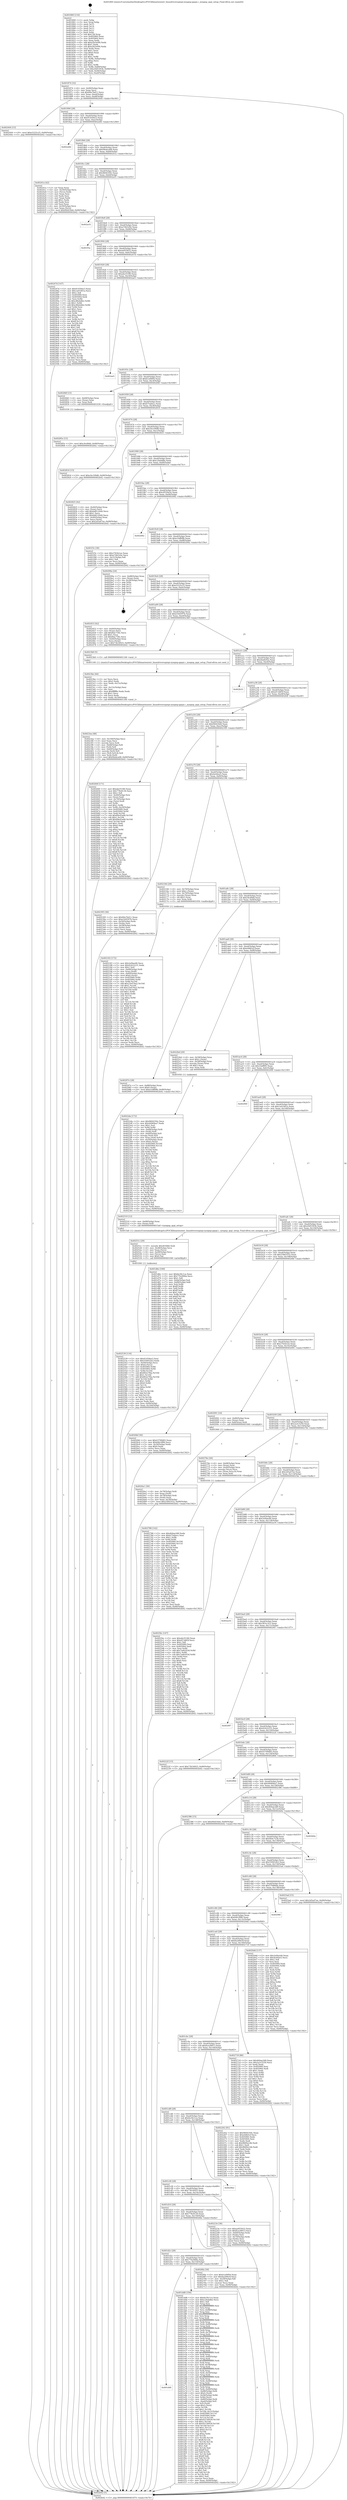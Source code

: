 digraph "0x401800" {
  label = "0x401800 (/mnt/c/Users/mathe/Desktop/tcc/POCII/binaries/extr_linuxdriversspispi-zynqmp-gqspi.c_zynqmp_qspi_setup_Final-ollvm.out::main(0))"
  labelloc = "t"
  node[shape=record]

  Entry [label="",width=0.3,height=0.3,shape=circle,fillcolor=black,style=filled]
  "0x401874" [label="{
     0x401874 [32]\l
     | [instrs]\l
     &nbsp;&nbsp;0x401874 \<+6\>: mov -0x90(%rbp),%eax\l
     &nbsp;&nbsp;0x40187a \<+2\>: mov %eax,%ecx\l
     &nbsp;&nbsp;0x40187c \<+6\>: sub $0x84a7bd11,%ecx\l
     &nbsp;&nbsp;0x401882 \<+6\>: mov %eax,-0xa4(%rbp)\l
     &nbsp;&nbsp;0x401888 \<+6\>: mov %ecx,-0xa8(%rbp)\l
     &nbsp;&nbsp;0x40188e \<+6\>: je 0000000000402444 \<main+0xc44\>\l
  }"]
  "0x402444" [label="{
     0x402444 [15]\l
     | [instrs]\l
     &nbsp;&nbsp;0x402444 \<+10\>: movl $0xe5225c25,-0x90(%rbp)\l
     &nbsp;&nbsp;0x40244e \<+5\>: jmp 0000000000402b42 \<main+0x1342\>\l
  }"]
  "0x401894" [label="{
     0x401894 [28]\l
     | [instrs]\l
     &nbsp;&nbsp;0x401894 \<+5\>: jmp 0000000000401899 \<main+0x99\>\l
     &nbsp;&nbsp;0x401899 \<+6\>: mov -0xa4(%rbp),%eax\l
     &nbsp;&nbsp;0x40189f \<+5\>: sub $0x91459ee3,%eax\l
     &nbsp;&nbsp;0x4018a4 \<+6\>: mov %eax,-0xac(%rbp)\l
     &nbsp;&nbsp;0x4018aa \<+6\>: je 0000000000402a9d \<main+0x129d\>\l
  }"]
  Exit [label="",width=0.3,height=0.3,shape=circle,fillcolor=black,style=filled,peripheries=2]
  "0x402a9d" [label="{
     0x402a9d\l
  }", style=dashed]
  "0x4018b0" [label="{
     0x4018b0 [28]\l
     | [instrs]\l
     &nbsp;&nbsp;0x4018b0 \<+5\>: jmp 00000000004018b5 \<main+0xb5\>\l
     &nbsp;&nbsp;0x4018b5 \<+6\>: mov -0xa4(%rbp),%eax\l
     &nbsp;&nbsp;0x4018bb \<+5\>: sub $0x94ebca08,%eax\l
     &nbsp;&nbsp;0x4018c0 \<+6\>: mov %eax,-0xb0(%rbp)\l
     &nbsp;&nbsp;0x4018c6 \<+6\>: je 000000000040241a \<main+0xc1a\>\l
  }"]
  "0x40285e" [label="{
     0x40285e [15]\l
     | [instrs]\l
     &nbsp;&nbsp;0x40285e \<+10\>: movl $0xc9cd9dd,-0x90(%rbp)\l
     &nbsp;&nbsp;0x402868 \<+5\>: jmp 0000000000402b42 \<main+0x1342\>\l
  }"]
  "0x40241a" [label="{
     0x40241a [42]\l
     | [instrs]\l
     &nbsp;&nbsp;0x40241a \<+2\>: xor %eax,%eax\l
     &nbsp;&nbsp;0x40241c \<+4\>: mov -0x50(%rbp),%rcx\l
     &nbsp;&nbsp;0x402420 \<+2\>: mov (%rcx),%edx\l
     &nbsp;&nbsp;0x402422 \<+2\>: mov %eax,%esi\l
     &nbsp;&nbsp;0x402424 \<+2\>: sub %edx,%esi\l
     &nbsp;&nbsp;0x402426 \<+2\>: mov %eax,%edx\l
     &nbsp;&nbsp;0x402428 \<+3\>: sub $0x1,%edx\l
     &nbsp;&nbsp;0x40242b \<+2\>: add %edx,%esi\l
     &nbsp;&nbsp;0x40242d \<+2\>: sub %esi,%eax\l
     &nbsp;&nbsp;0x40242f \<+4\>: mov -0x50(%rbp),%rcx\l
     &nbsp;&nbsp;0x402433 \<+2\>: mov %eax,(%rcx)\l
     &nbsp;&nbsp;0x402435 \<+10\>: movl $0xf40d18e6,-0x90(%rbp)\l
     &nbsp;&nbsp;0x40243f \<+5\>: jmp 0000000000402b42 \<main+0x1342\>\l
  }"]
  "0x4018cc" [label="{
     0x4018cc [28]\l
     | [instrs]\l
     &nbsp;&nbsp;0x4018cc \<+5\>: jmp 00000000004018d1 \<main+0xd1\>\l
     &nbsp;&nbsp;0x4018d1 \<+6\>: mov -0xa4(%rbp),%eax\l
     &nbsp;&nbsp;0x4018d7 \<+5\>: sub $0x9604350c,%eax\l
     &nbsp;&nbsp;0x4018dc \<+6\>: mov %eax,-0xb4(%rbp)\l
     &nbsp;&nbsp;0x4018e2 \<+6\>: je 0000000000402a55 \<main+0x1255\>\l
  }"]
  "0x402788" [label="{
     0x402788 [142]\l
     | [instrs]\l
     &nbsp;&nbsp;0x402788 \<+5\>: mov $0x464aa3d9,%edx\l
     &nbsp;&nbsp;0x40278d \<+5\>: mov $0xb75abecc,%esi\l
     &nbsp;&nbsp;0x402792 \<+3\>: mov $0x1,%r8b\l
     &nbsp;&nbsp;0x402795 \<+3\>: xor %r9d,%r9d\l
     &nbsp;&nbsp;0x402798 \<+8\>: mov 0x405060,%r10d\l
     &nbsp;&nbsp;0x4027a0 \<+8\>: mov 0x405064,%r11d\l
     &nbsp;&nbsp;0x4027a8 \<+4\>: sub $0x1,%r9d\l
     &nbsp;&nbsp;0x4027ac \<+3\>: mov %r10d,%ebx\l
     &nbsp;&nbsp;0x4027af \<+3\>: add %r9d,%ebx\l
     &nbsp;&nbsp;0x4027b2 \<+4\>: imul %ebx,%r10d\l
     &nbsp;&nbsp;0x4027b6 \<+4\>: and $0x1,%r10d\l
     &nbsp;&nbsp;0x4027ba \<+4\>: cmp $0x0,%r10d\l
     &nbsp;&nbsp;0x4027be \<+4\>: sete %r14b\l
     &nbsp;&nbsp;0x4027c2 \<+4\>: cmp $0xa,%r11d\l
     &nbsp;&nbsp;0x4027c6 \<+4\>: setl %r15b\l
     &nbsp;&nbsp;0x4027ca \<+3\>: mov %r14b,%r12b\l
     &nbsp;&nbsp;0x4027cd \<+4\>: xor $0xff,%r12b\l
     &nbsp;&nbsp;0x4027d1 \<+3\>: mov %r15b,%r13b\l
     &nbsp;&nbsp;0x4027d4 \<+4\>: xor $0xff,%r13b\l
     &nbsp;&nbsp;0x4027d8 \<+4\>: xor $0x1,%r8b\l
     &nbsp;&nbsp;0x4027dc \<+3\>: mov %r12b,%al\l
     &nbsp;&nbsp;0x4027df \<+2\>: and $0xff,%al\l
     &nbsp;&nbsp;0x4027e1 \<+3\>: and %r8b,%r14b\l
     &nbsp;&nbsp;0x4027e4 \<+3\>: mov %r13b,%cl\l
     &nbsp;&nbsp;0x4027e7 \<+3\>: and $0xff,%cl\l
     &nbsp;&nbsp;0x4027ea \<+3\>: and %r8b,%r15b\l
     &nbsp;&nbsp;0x4027ed \<+3\>: or %r14b,%al\l
     &nbsp;&nbsp;0x4027f0 \<+3\>: or %r15b,%cl\l
     &nbsp;&nbsp;0x4027f3 \<+2\>: xor %cl,%al\l
     &nbsp;&nbsp;0x4027f5 \<+3\>: or %r13b,%r12b\l
     &nbsp;&nbsp;0x4027f8 \<+4\>: xor $0xff,%r12b\l
     &nbsp;&nbsp;0x4027fc \<+4\>: or $0x1,%r8b\l
     &nbsp;&nbsp;0x402800 \<+3\>: and %r8b,%r12b\l
     &nbsp;&nbsp;0x402803 \<+3\>: or %r12b,%al\l
     &nbsp;&nbsp;0x402806 \<+2\>: test $0x1,%al\l
     &nbsp;&nbsp;0x402808 \<+3\>: cmovne %esi,%edx\l
     &nbsp;&nbsp;0x40280b \<+6\>: mov %edx,-0x90(%rbp)\l
     &nbsp;&nbsp;0x402811 \<+5\>: jmp 0000000000402b42 \<main+0x1342\>\l
  }"]
  "0x402a55" [label="{
     0x402a55\l
  }", style=dashed]
  "0x4018e8" [label="{
     0x4018e8 [28]\l
     | [instrs]\l
     &nbsp;&nbsp;0x4018e8 \<+5\>: jmp 00000000004018ed \<main+0xed\>\l
     &nbsp;&nbsp;0x4018ed \<+6\>: mov -0xa4(%rbp),%eax\l
     &nbsp;&nbsp;0x4018f3 \<+5\>: sub $0xa74b520e,%eax\l
     &nbsp;&nbsp;0x4018f8 \<+6\>: mov %eax,-0xb8(%rbp)\l
     &nbsp;&nbsp;0x4018fe \<+6\>: je 0000000000401f5a \<main+0x75a\>\l
  }"]
  "0x402539" [label="{
     0x402539 [116]\l
     | [instrs]\l
     &nbsp;&nbsp;0x402539 \<+5\>: mov $0x91459ee3,%esi\l
     &nbsp;&nbsp;0x40253e \<+5\>: mov $0x559452b3,%edx\l
     &nbsp;&nbsp;0x402543 \<+4\>: mov -0x40(%rbp),%rcx\l
     &nbsp;&nbsp;0x402547 \<+6\>: movl $0x0,(%rcx)\l
     &nbsp;&nbsp;0x40254d \<+8\>: mov 0x405060,%r8d\l
     &nbsp;&nbsp;0x402555 \<+8\>: mov 0x405064,%r9d\l
     &nbsp;&nbsp;0x40255d \<+3\>: mov %r8d,%r10d\l
     &nbsp;&nbsp;0x402560 \<+7\>: sub $0x802e7fba,%r10d\l
     &nbsp;&nbsp;0x402567 \<+4\>: sub $0x1,%r10d\l
     &nbsp;&nbsp;0x40256b \<+7\>: add $0x802e7fba,%r10d\l
     &nbsp;&nbsp;0x402572 \<+4\>: imul %r10d,%r8d\l
     &nbsp;&nbsp;0x402576 \<+4\>: and $0x1,%r8d\l
     &nbsp;&nbsp;0x40257a \<+4\>: cmp $0x0,%r8d\l
     &nbsp;&nbsp;0x40257e \<+4\>: sete %r11b\l
     &nbsp;&nbsp;0x402582 \<+4\>: cmp $0xa,%r9d\l
     &nbsp;&nbsp;0x402586 \<+3\>: setl %bl\l
     &nbsp;&nbsp;0x402589 \<+3\>: mov %r11b,%r14b\l
     &nbsp;&nbsp;0x40258c \<+3\>: and %bl,%r14b\l
     &nbsp;&nbsp;0x40258f \<+3\>: xor %bl,%r11b\l
     &nbsp;&nbsp;0x402592 \<+3\>: or %r11b,%r14b\l
     &nbsp;&nbsp;0x402595 \<+4\>: test $0x1,%r14b\l
     &nbsp;&nbsp;0x402599 \<+3\>: cmovne %edx,%esi\l
     &nbsp;&nbsp;0x40259c \<+6\>: mov %esi,-0x90(%rbp)\l
     &nbsp;&nbsp;0x4025a2 \<+6\>: mov %eax,-0x164(%rbp)\l
     &nbsp;&nbsp;0x4025a8 \<+5\>: jmp 0000000000402b42 \<main+0x1342\>\l
  }"]
  "0x401f5a" [label="{
     0x401f5a\l
  }", style=dashed]
  "0x401904" [label="{
     0x401904 [28]\l
     | [instrs]\l
     &nbsp;&nbsp;0x401904 \<+5\>: jmp 0000000000401909 \<main+0x109\>\l
     &nbsp;&nbsp;0x401909 \<+6\>: mov -0xa4(%rbp),%eax\l
     &nbsp;&nbsp;0x40190f \<+5\>: sub $0xaa955622,%eax\l
     &nbsp;&nbsp;0x401914 \<+6\>: mov %eax,-0xbc(%rbp)\l
     &nbsp;&nbsp;0x40191a \<+6\>: je 000000000040247d \<main+0xc7d\>\l
  }"]
  "0x40251c" [label="{
     0x40251c [29]\l
     | [instrs]\l
     &nbsp;&nbsp;0x40251c \<+10\>: movabs $0x4030b6,%rdi\l
     &nbsp;&nbsp;0x402526 \<+4\>: mov -0x48(%rbp),%rcx\l
     &nbsp;&nbsp;0x40252a \<+2\>: mov %eax,(%rcx)\l
     &nbsp;&nbsp;0x40252c \<+4\>: mov -0x48(%rbp),%rcx\l
     &nbsp;&nbsp;0x402530 \<+2\>: mov (%rcx),%esi\l
     &nbsp;&nbsp;0x402532 \<+2\>: mov $0x0,%al\l
     &nbsp;&nbsp;0x402534 \<+5\>: call 0000000000401040 \<printf@plt\>\l
     | [calls]\l
     &nbsp;&nbsp;0x401040 \{1\} (unknown)\l
  }"]
  "0x40247d" [label="{
     0x40247d [147]\l
     | [instrs]\l
     &nbsp;&nbsp;0x40247d \<+5\>: mov $0x91459ee3,%eax\l
     &nbsp;&nbsp;0x402482 \<+5\>: mov $0x1a01001a,%ecx\l
     &nbsp;&nbsp;0x402487 \<+2\>: mov $0x1,%dl\l
     &nbsp;&nbsp;0x402489 \<+7\>: mov 0x405060,%esi\l
     &nbsp;&nbsp;0x402490 \<+7\>: mov 0x405064,%edi\l
     &nbsp;&nbsp;0x402497 \<+3\>: mov %esi,%r8d\l
     &nbsp;&nbsp;0x40249a \<+7\>: sub $0xc86ebdb2,%r8d\l
     &nbsp;&nbsp;0x4024a1 \<+4\>: sub $0x1,%r8d\l
     &nbsp;&nbsp;0x4024a5 \<+7\>: add $0xc86ebdb2,%r8d\l
     &nbsp;&nbsp;0x4024ac \<+4\>: imul %r8d,%esi\l
     &nbsp;&nbsp;0x4024b0 \<+3\>: and $0x1,%esi\l
     &nbsp;&nbsp;0x4024b3 \<+3\>: cmp $0x0,%esi\l
     &nbsp;&nbsp;0x4024b6 \<+4\>: sete %r9b\l
     &nbsp;&nbsp;0x4024ba \<+3\>: cmp $0xa,%edi\l
     &nbsp;&nbsp;0x4024bd \<+4\>: setl %r10b\l
     &nbsp;&nbsp;0x4024c1 \<+3\>: mov %r9b,%r11b\l
     &nbsp;&nbsp;0x4024c4 \<+4\>: xor $0xff,%r11b\l
     &nbsp;&nbsp;0x4024c8 \<+3\>: mov %r10b,%bl\l
     &nbsp;&nbsp;0x4024cb \<+3\>: xor $0xff,%bl\l
     &nbsp;&nbsp;0x4024ce \<+3\>: xor $0x1,%dl\l
     &nbsp;&nbsp;0x4024d1 \<+3\>: mov %r11b,%r14b\l
     &nbsp;&nbsp;0x4024d4 \<+4\>: and $0xff,%r14b\l
     &nbsp;&nbsp;0x4024d8 \<+3\>: and %dl,%r9b\l
     &nbsp;&nbsp;0x4024db \<+3\>: mov %bl,%r15b\l
     &nbsp;&nbsp;0x4024de \<+4\>: and $0xff,%r15b\l
     &nbsp;&nbsp;0x4024e2 \<+3\>: and %dl,%r10b\l
     &nbsp;&nbsp;0x4024e5 \<+3\>: or %r9b,%r14b\l
     &nbsp;&nbsp;0x4024e8 \<+3\>: or %r10b,%r15b\l
     &nbsp;&nbsp;0x4024eb \<+3\>: xor %r15b,%r14b\l
     &nbsp;&nbsp;0x4024ee \<+3\>: or %bl,%r11b\l
     &nbsp;&nbsp;0x4024f1 \<+4\>: xor $0xff,%r11b\l
     &nbsp;&nbsp;0x4024f5 \<+3\>: or $0x1,%dl\l
     &nbsp;&nbsp;0x4024f8 \<+3\>: and %dl,%r11b\l
     &nbsp;&nbsp;0x4024fb \<+3\>: or %r11b,%r14b\l
     &nbsp;&nbsp;0x4024fe \<+4\>: test $0x1,%r14b\l
     &nbsp;&nbsp;0x402502 \<+3\>: cmovne %ecx,%eax\l
     &nbsp;&nbsp;0x402505 \<+6\>: mov %eax,-0x90(%rbp)\l
     &nbsp;&nbsp;0x40250b \<+5\>: jmp 0000000000402b42 \<main+0x1342\>\l
  }"]
  "0x401920" [label="{
     0x401920 [28]\l
     | [instrs]\l
     &nbsp;&nbsp;0x401920 \<+5\>: jmp 0000000000401925 \<main+0x125\>\l
     &nbsp;&nbsp;0x401925 \<+6\>: mov -0xa4(%rbp),%eax\l
     &nbsp;&nbsp;0x40192b \<+5\>: sub $0xafa35180,%eax\l
     &nbsp;&nbsp;0x401930 \<+6\>: mov %eax,-0xc0(%rbp)\l
     &nbsp;&nbsp;0x401936 \<+6\>: je 0000000000402ae5 \<main+0x12e5\>\l
  }"]
  "0x4023ea" [label="{
     0x4023ea [48]\l
     | [instrs]\l
     &nbsp;&nbsp;0x4023ea \<+6\>: mov -0x160(%rbp),%ecx\l
     &nbsp;&nbsp;0x4023f0 \<+3\>: imul %eax,%ecx\l
     &nbsp;&nbsp;0x4023f3 \<+3\>: movslq %ecx,%rdi\l
     &nbsp;&nbsp;0x4023f6 \<+4\>: mov -0x68(%rbp),%r8\l
     &nbsp;&nbsp;0x4023fa \<+3\>: mov (%r8),%r8\l
     &nbsp;&nbsp;0x4023fd \<+4\>: mov -0x60(%rbp),%r9\l
     &nbsp;&nbsp;0x402401 \<+3\>: movslq (%r9),%r9\l
     &nbsp;&nbsp;0x402404 \<+4\>: mov (%r8,%r9,8),%r8\l
     &nbsp;&nbsp;0x402408 \<+3\>: mov %rdi,(%r8)\l
     &nbsp;&nbsp;0x40240b \<+10\>: movl $0x94ebca08,-0x90(%rbp)\l
     &nbsp;&nbsp;0x402415 \<+5\>: jmp 0000000000402b42 \<main+0x1342\>\l
  }"]
  "0x402ae5" [label="{
     0x402ae5\l
  }", style=dashed]
  "0x40193c" [label="{
     0x40193c [28]\l
     | [instrs]\l
     &nbsp;&nbsp;0x40193c \<+5\>: jmp 0000000000401941 \<main+0x141\>\l
     &nbsp;&nbsp;0x401941 \<+6\>: mov -0xa4(%rbp),%eax\l
     &nbsp;&nbsp;0x401947 \<+5\>: sub $0xb1ef4f04,%eax\l
     &nbsp;&nbsp;0x40194c \<+6\>: mov %eax,-0xc4(%rbp)\l
     &nbsp;&nbsp;0x401952 \<+6\>: je 000000000040284f \<main+0x104f\>\l
  }"]
  "0x4023be" [label="{
     0x4023be [44]\l
     | [instrs]\l
     &nbsp;&nbsp;0x4023be \<+2\>: xor %ecx,%ecx\l
     &nbsp;&nbsp;0x4023c0 \<+5\>: mov $0x2,%edx\l
     &nbsp;&nbsp;0x4023c5 \<+6\>: mov %edx,-0x15c(%rbp)\l
     &nbsp;&nbsp;0x4023cb \<+1\>: cltd\l
     &nbsp;&nbsp;0x4023cc \<+6\>: mov -0x15c(%rbp),%esi\l
     &nbsp;&nbsp;0x4023d2 \<+2\>: idiv %esi\l
     &nbsp;&nbsp;0x4023d4 \<+6\>: imul $0xfffffffe,%edx,%edx\l
     &nbsp;&nbsp;0x4023da \<+3\>: sub $0x1,%ecx\l
     &nbsp;&nbsp;0x4023dd \<+2\>: sub %ecx,%edx\l
     &nbsp;&nbsp;0x4023df \<+6\>: mov %edx,-0x160(%rbp)\l
     &nbsp;&nbsp;0x4023e5 \<+5\>: call 0000000000401160 \<next_i\>\l
     | [calls]\l
     &nbsp;&nbsp;0x401160 \{1\} (/mnt/c/Users/mathe/Desktop/tcc/POCII/binaries/extr_linuxdriversspispi-zynqmp-gqspi.c_zynqmp_qspi_setup_Final-ollvm.out::next_i)\l
  }"]
  "0x40284f" [label="{
     0x40284f [15]\l
     | [instrs]\l
     &nbsp;&nbsp;0x40284f \<+4\>: mov -0x68(%rbp),%rax\l
     &nbsp;&nbsp;0x402853 \<+3\>: mov (%rax),%rax\l
     &nbsp;&nbsp;0x402856 \<+3\>: mov %rax,%rdi\l
     &nbsp;&nbsp;0x402859 \<+5\>: call 0000000000401030 \<free@plt\>\l
     | [calls]\l
     &nbsp;&nbsp;0x401030 \{1\} (unknown)\l
  }"]
  "0x401958" [label="{
     0x401958 [28]\l
     | [instrs]\l
     &nbsp;&nbsp;0x401958 \<+5\>: jmp 000000000040195d \<main+0x15d\>\l
     &nbsp;&nbsp;0x40195d \<+6\>: mov -0xa4(%rbp),%eax\l
     &nbsp;&nbsp;0x401963 \<+5\>: sub $0xb75abecc,%eax\l
     &nbsp;&nbsp;0x401968 \<+6\>: mov %eax,-0xc8(%rbp)\l
     &nbsp;&nbsp;0x40196e \<+6\>: je 0000000000402816 \<main+0x1016\>\l
  }"]
  "0x4022da" [label="{
     0x4022da [172]\l
     | [instrs]\l
     &nbsp;&nbsp;0x4022da \<+5\>: mov $0x9604350c,%ecx\l
     &nbsp;&nbsp;0x4022df \<+5\>: mov $0x44069ea7,%edx\l
     &nbsp;&nbsp;0x4022e4 \<+3\>: mov $0x1,%sil\l
     &nbsp;&nbsp;0x4022e7 \<+3\>: xor %r8d,%r8d\l
     &nbsp;&nbsp;0x4022ea \<+4\>: mov -0x68(%rbp),%rdi\l
     &nbsp;&nbsp;0x4022ee \<+3\>: mov (%rdi),%rdi\l
     &nbsp;&nbsp;0x4022f1 \<+4\>: mov -0x60(%rbp),%r9\l
     &nbsp;&nbsp;0x4022f5 \<+3\>: movslq (%r9),%r9\l
     &nbsp;&nbsp;0x4022f8 \<+4\>: mov %rax,(%rdi,%r9,8)\l
     &nbsp;&nbsp;0x4022fc \<+4\>: mov -0x50(%rbp),%rax\l
     &nbsp;&nbsp;0x402300 \<+6\>: movl $0x0,(%rax)\l
     &nbsp;&nbsp;0x402306 \<+8\>: mov 0x405060,%r10d\l
     &nbsp;&nbsp;0x40230e \<+8\>: mov 0x405064,%r11d\l
     &nbsp;&nbsp;0x402316 \<+4\>: sub $0x1,%r8d\l
     &nbsp;&nbsp;0x40231a \<+3\>: mov %r10d,%ebx\l
     &nbsp;&nbsp;0x40231d \<+3\>: add %r8d,%ebx\l
     &nbsp;&nbsp;0x402320 \<+4\>: imul %ebx,%r10d\l
     &nbsp;&nbsp;0x402324 \<+4\>: and $0x1,%r10d\l
     &nbsp;&nbsp;0x402328 \<+4\>: cmp $0x0,%r10d\l
     &nbsp;&nbsp;0x40232c \<+4\>: sete %r14b\l
     &nbsp;&nbsp;0x402330 \<+4\>: cmp $0xa,%r11d\l
     &nbsp;&nbsp;0x402334 \<+4\>: setl %r15b\l
     &nbsp;&nbsp;0x402338 \<+3\>: mov %r14b,%r12b\l
     &nbsp;&nbsp;0x40233b \<+4\>: xor $0xff,%r12b\l
     &nbsp;&nbsp;0x40233f \<+3\>: mov %r15b,%r13b\l
     &nbsp;&nbsp;0x402342 \<+4\>: xor $0xff,%r13b\l
     &nbsp;&nbsp;0x402346 \<+4\>: xor $0x1,%sil\l
     &nbsp;&nbsp;0x40234a \<+3\>: mov %r12b,%al\l
     &nbsp;&nbsp;0x40234d \<+2\>: and $0xff,%al\l
     &nbsp;&nbsp;0x40234f \<+3\>: and %sil,%r14b\l
     &nbsp;&nbsp;0x402352 \<+3\>: mov %r13b,%dil\l
     &nbsp;&nbsp;0x402355 \<+4\>: and $0xff,%dil\l
     &nbsp;&nbsp;0x402359 \<+3\>: and %sil,%r15b\l
     &nbsp;&nbsp;0x40235c \<+3\>: or %r14b,%al\l
     &nbsp;&nbsp;0x40235f \<+3\>: or %r15b,%dil\l
     &nbsp;&nbsp;0x402362 \<+3\>: xor %dil,%al\l
     &nbsp;&nbsp;0x402365 \<+3\>: or %r13b,%r12b\l
     &nbsp;&nbsp;0x402368 \<+4\>: xor $0xff,%r12b\l
     &nbsp;&nbsp;0x40236c \<+4\>: or $0x1,%sil\l
     &nbsp;&nbsp;0x402370 \<+3\>: and %sil,%r12b\l
     &nbsp;&nbsp;0x402373 \<+3\>: or %r12b,%al\l
     &nbsp;&nbsp;0x402376 \<+2\>: test $0x1,%al\l
     &nbsp;&nbsp;0x402378 \<+3\>: cmovne %edx,%ecx\l
     &nbsp;&nbsp;0x40237b \<+6\>: mov %ecx,-0x90(%rbp)\l
     &nbsp;&nbsp;0x402381 \<+5\>: jmp 0000000000402b42 \<main+0x1342\>\l
  }"]
  "0x402816" [label="{
     0x402816 [15]\l
     | [instrs]\l
     &nbsp;&nbsp;0x402816 \<+10\>: movl $0xc0e109d8,-0x90(%rbp)\l
     &nbsp;&nbsp;0x402820 \<+5\>: jmp 0000000000402b42 \<main+0x1342\>\l
  }"]
  "0x401974" [label="{
     0x401974 [28]\l
     | [instrs]\l
     &nbsp;&nbsp;0x401974 \<+5\>: jmp 0000000000401979 \<main+0x179\>\l
     &nbsp;&nbsp;0x401979 \<+6\>: mov -0xa4(%rbp),%eax\l
     &nbsp;&nbsp;0x40197f \<+5\>: sub $0xc0e109d8,%eax\l
     &nbsp;&nbsp;0x401984 \<+6\>: mov %eax,-0xcc(%rbp)\l
     &nbsp;&nbsp;0x40198a \<+6\>: je 0000000000402825 \<main+0x1025\>\l
  }"]
  "0x402183" [label="{
     0x402183 [172]\l
     | [instrs]\l
     &nbsp;&nbsp;0x402183 \<+5\>: mov $0x2ef4ae46,%ecx\l
     &nbsp;&nbsp;0x402188 \<+5\>: mov $0x42422231,%edx\l
     &nbsp;&nbsp;0x40218d \<+3\>: mov $0x1,%sil\l
     &nbsp;&nbsp;0x402190 \<+4\>: mov -0x68(%rbp),%rdi\l
     &nbsp;&nbsp;0x402194 \<+3\>: mov %rax,(%rdi)\l
     &nbsp;&nbsp;0x402197 \<+4\>: mov -0x60(%rbp),%rax\l
     &nbsp;&nbsp;0x40219b \<+6\>: movl $0x0,(%rax)\l
     &nbsp;&nbsp;0x4021a1 \<+8\>: mov 0x405060,%r8d\l
     &nbsp;&nbsp;0x4021a9 \<+8\>: mov 0x405064,%r9d\l
     &nbsp;&nbsp;0x4021b1 \<+3\>: mov %r8d,%r10d\l
     &nbsp;&nbsp;0x4021b4 \<+7\>: add $0x23e076a2,%r10d\l
     &nbsp;&nbsp;0x4021bb \<+4\>: sub $0x1,%r10d\l
     &nbsp;&nbsp;0x4021bf \<+7\>: sub $0x23e076a2,%r10d\l
     &nbsp;&nbsp;0x4021c6 \<+4\>: imul %r10d,%r8d\l
     &nbsp;&nbsp;0x4021ca \<+4\>: and $0x1,%r8d\l
     &nbsp;&nbsp;0x4021ce \<+4\>: cmp $0x0,%r8d\l
     &nbsp;&nbsp;0x4021d2 \<+4\>: sete %r11b\l
     &nbsp;&nbsp;0x4021d6 \<+4\>: cmp $0xa,%r9d\l
     &nbsp;&nbsp;0x4021da \<+3\>: setl %bl\l
     &nbsp;&nbsp;0x4021dd \<+3\>: mov %r11b,%r14b\l
     &nbsp;&nbsp;0x4021e0 \<+4\>: xor $0xff,%r14b\l
     &nbsp;&nbsp;0x4021e4 \<+3\>: mov %bl,%r15b\l
     &nbsp;&nbsp;0x4021e7 \<+4\>: xor $0xff,%r15b\l
     &nbsp;&nbsp;0x4021eb \<+4\>: xor $0x1,%sil\l
     &nbsp;&nbsp;0x4021ef \<+3\>: mov %r14b,%r12b\l
     &nbsp;&nbsp;0x4021f2 \<+4\>: and $0xff,%r12b\l
     &nbsp;&nbsp;0x4021f6 \<+3\>: and %sil,%r11b\l
     &nbsp;&nbsp;0x4021f9 \<+3\>: mov %r15b,%r13b\l
     &nbsp;&nbsp;0x4021fc \<+4\>: and $0xff,%r13b\l
     &nbsp;&nbsp;0x402200 \<+3\>: and %sil,%bl\l
     &nbsp;&nbsp;0x402203 \<+3\>: or %r11b,%r12b\l
     &nbsp;&nbsp;0x402206 \<+3\>: or %bl,%r13b\l
     &nbsp;&nbsp;0x402209 \<+3\>: xor %r13b,%r12b\l
     &nbsp;&nbsp;0x40220c \<+3\>: or %r15b,%r14b\l
     &nbsp;&nbsp;0x40220f \<+4\>: xor $0xff,%r14b\l
     &nbsp;&nbsp;0x402213 \<+4\>: or $0x1,%sil\l
     &nbsp;&nbsp;0x402217 \<+3\>: and %sil,%r14b\l
     &nbsp;&nbsp;0x40221a \<+3\>: or %r14b,%r12b\l
     &nbsp;&nbsp;0x40221d \<+4\>: test $0x1,%r12b\l
     &nbsp;&nbsp;0x402221 \<+3\>: cmovne %edx,%ecx\l
     &nbsp;&nbsp;0x402224 \<+6\>: mov %ecx,-0x90(%rbp)\l
     &nbsp;&nbsp;0x40222a \<+5\>: jmp 0000000000402b42 \<main+0x1342\>\l
  }"]
  "0x402825" [label="{
     0x402825 [42]\l
     | [instrs]\l
     &nbsp;&nbsp;0x402825 \<+4\>: mov -0x40(%rbp),%rax\l
     &nbsp;&nbsp;0x402829 \<+2\>: mov (%rax),%ecx\l
     &nbsp;&nbsp;0x40282b \<+6\>: add $0xbd6120d4,%ecx\l
     &nbsp;&nbsp;0x402831 \<+3\>: add $0x1,%ecx\l
     &nbsp;&nbsp;0x402834 \<+6\>: sub $0xbd6120d4,%ecx\l
     &nbsp;&nbsp;0x40283a \<+4\>: mov -0x40(%rbp),%rax\l
     &nbsp;&nbsp;0x40283e \<+2\>: mov %ecx,(%rax)\l
     &nbsp;&nbsp;0x402840 \<+10\>: movl $0x2d5a47ee,-0x90(%rbp)\l
     &nbsp;&nbsp;0x40284a \<+5\>: jmp 0000000000402b42 \<main+0x1342\>\l
  }"]
  "0x401990" [label="{
     0x401990 [28]\l
     | [instrs]\l
     &nbsp;&nbsp;0x401990 \<+5\>: jmp 0000000000401995 \<main+0x195\>\l
     &nbsp;&nbsp;0x401995 \<+6\>: mov -0xa4(%rbp),%eax\l
     &nbsp;&nbsp;0x40199b \<+5\>: sub $0xc24ebdbe,%eax\l
     &nbsp;&nbsp;0x4019a0 \<+6\>: mov %eax,-0xd0(%rbp)\l
     &nbsp;&nbsp;0x4019a6 \<+6\>: je 0000000000401f3c \<main+0x73c\>\l
  }"]
  "0x4020a1" [label="{
     0x4020a1 [30]\l
     | [instrs]\l
     &nbsp;&nbsp;0x4020a1 \<+4\>: mov -0x78(%rbp),%rdi\l
     &nbsp;&nbsp;0x4020a5 \<+2\>: mov %eax,(%rdi)\l
     &nbsp;&nbsp;0x4020a7 \<+4\>: mov -0x78(%rbp),%rdi\l
     &nbsp;&nbsp;0x4020ab \<+2\>: mov (%rdi),%eax\l
     &nbsp;&nbsp;0x4020ad \<+3\>: mov %eax,-0x30(%rbp)\l
     &nbsp;&nbsp;0x4020b0 \<+10\>: movl $0x25843552,-0x90(%rbp)\l
     &nbsp;&nbsp;0x4020ba \<+5\>: jmp 0000000000402b42 \<main+0x1342\>\l
  }"]
  "0x401f3c" [label="{
     0x401f3c [30]\l
     | [instrs]\l
     &nbsp;&nbsp;0x401f3c \<+5\>: mov $0x27b5b1ee,%eax\l
     &nbsp;&nbsp;0x401f41 \<+5\>: mov $0xa74b520e,%ecx\l
     &nbsp;&nbsp;0x401f46 \<+3\>: mov -0x31(%rbp),%dl\l
     &nbsp;&nbsp;0x401f49 \<+3\>: test $0x1,%dl\l
     &nbsp;&nbsp;0x401f4c \<+3\>: cmovne %ecx,%eax\l
     &nbsp;&nbsp;0x401f4f \<+6\>: mov %eax,-0x90(%rbp)\l
     &nbsp;&nbsp;0x401f55 \<+5\>: jmp 0000000000402b42 \<main+0x1342\>\l
  }"]
  "0x4019ac" [label="{
     0x4019ac [28]\l
     | [instrs]\l
     &nbsp;&nbsp;0x4019ac \<+5\>: jmp 00000000004019b1 \<main+0x1b1\>\l
     &nbsp;&nbsp;0x4019b1 \<+6\>: mov -0xa4(%rbp),%eax\l
     &nbsp;&nbsp;0x4019b7 \<+5\>: sub $0xc8550a5e,%eax\l
     &nbsp;&nbsp;0x4019bc \<+6\>: mov %eax,-0xd4(%rbp)\l
     &nbsp;&nbsp;0x4019c2 \<+6\>: je 0000000000402082 \<main+0x882\>\l
  }"]
  "0x401d48" [label="{
     0x401d48\l
  }", style=dashed]
  "0x402082" [label="{
     0x402082\l
  }", style=dashed]
  "0x4019c8" [label="{
     0x4019c8 [28]\l
     | [instrs]\l
     &nbsp;&nbsp;0x4019c8 \<+5\>: jmp 00000000004019cd \<main+0x1cd\>\l
     &nbsp;&nbsp;0x4019cd \<+6\>: mov -0xa4(%rbp),%eax\l
     &nbsp;&nbsp;0x4019d3 \<+5\>: sub $0xe1bff08b,%eax\l
     &nbsp;&nbsp;0x4019d8 \<+6\>: mov %eax,-0xd8(%rbp)\l
     &nbsp;&nbsp;0x4019de \<+6\>: je 000000000040299a \<main+0x119a\>\l
  }"]
  "0x401dd8" [label="{
     0x401dd8 [356]\l
     | [instrs]\l
     &nbsp;&nbsp;0x401dd8 \<+5\>: mov $0x6e30c1ca,%eax\l
     &nbsp;&nbsp;0x401ddd \<+5\>: mov $0xc24ebdbe,%ecx\l
     &nbsp;&nbsp;0x401de2 \<+2\>: mov $0x1,%dl\l
     &nbsp;&nbsp;0x401de4 \<+3\>: mov %rsp,%rsi\l
     &nbsp;&nbsp;0x401de7 \<+4\>: add $0xfffffffffffffff0,%rsi\l
     &nbsp;&nbsp;0x401deb \<+3\>: mov %rsi,%rsp\l
     &nbsp;&nbsp;0x401dee \<+7\>: mov %rsi,-0x88(%rbp)\l
     &nbsp;&nbsp;0x401df5 \<+3\>: mov %rsp,%rsi\l
     &nbsp;&nbsp;0x401df8 \<+4\>: add $0xfffffffffffffff0,%rsi\l
     &nbsp;&nbsp;0x401dfc \<+3\>: mov %rsi,%rsp\l
     &nbsp;&nbsp;0x401dff \<+3\>: mov %rsp,%rdi\l
     &nbsp;&nbsp;0x401e02 \<+4\>: add $0xfffffffffffffff0,%rdi\l
     &nbsp;&nbsp;0x401e06 \<+3\>: mov %rdi,%rsp\l
     &nbsp;&nbsp;0x401e09 \<+4\>: mov %rdi,-0x80(%rbp)\l
     &nbsp;&nbsp;0x401e0d \<+3\>: mov %rsp,%rdi\l
     &nbsp;&nbsp;0x401e10 \<+4\>: add $0xfffffffffffffff0,%rdi\l
     &nbsp;&nbsp;0x401e14 \<+3\>: mov %rdi,%rsp\l
     &nbsp;&nbsp;0x401e17 \<+4\>: mov %rdi,-0x78(%rbp)\l
     &nbsp;&nbsp;0x401e1b \<+3\>: mov %rsp,%rdi\l
     &nbsp;&nbsp;0x401e1e \<+4\>: add $0xfffffffffffffff0,%rdi\l
     &nbsp;&nbsp;0x401e22 \<+3\>: mov %rdi,%rsp\l
     &nbsp;&nbsp;0x401e25 \<+4\>: mov %rdi,-0x70(%rbp)\l
     &nbsp;&nbsp;0x401e29 \<+3\>: mov %rsp,%rdi\l
     &nbsp;&nbsp;0x401e2c \<+4\>: add $0xfffffffffffffff0,%rdi\l
     &nbsp;&nbsp;0x401e30 \<+3\>: mov %rdi,%rsp\l
     &nbsp;&nbsp;0x401e33 \<+4\>: mov %rdi,-0x68(%rbp)\l
     &nbsp;&nbsp;0x401e37 \<+3\>: mov %rsp,%rdi\l
     &nbsp;&nbsp;0x401e3a \<+4\>: add $0xfffffffffffffff0,%rdi\l
     &nbsp;&nbsp;0x401e3e \<+3\>: mov %rdi,%rsp\l
     &nbsp;&nbsp;0x401e41 \<+4\>: mov %rdi,-0x60(%rbp)\l
     &nbsp;&nbsp;0x401e45 \<+3\>: mov %rsp,%rdi\l
     &nbsp;&nbsp;0x401e48 \<+4\>: add $0xfffffffffffffff0,%rdi\l
     &nbsp;&nbsp;0x401e4c \<+3\>: mov %rdi,%rsp\l
     &nbsp;&nbsp;0x401e4f \<+4\>: mov %rdi,-0x58(%rbp)\l
     &nbsp;&nbsp;0x401e53 \<+3\>: mov %rsp,%rdi\l
     &nbsp;&nbsp;0x401e56 \<+4\>: add $0xfffffffffffffff0,%rdi\l
     &nbsp;&nbsp;0x401e5a \<+3\>: mov %rdi,%rsp\l
     &nbsp;&nbsp;0x401e5d \<+4\>: mov %rdi,-0x50(%rbp)\l
     &nbsp;&nbsp;0x401e61 \<+3\>: mov %rsp,%rdi\l
     &nbsp;&nbsp;0x401e64 \<+4\>: add $0xfffffffffffffff0,%rdi\l
     &nbsp;&nbsp;0x401e68 \<+3\>: mov %rdi,%rsp\l
     &nbsp;&nbsp;0x401e6b \<+4\>: mov %rdi,-0x48(%rbp)\l
     &nbsp;&nbsp;0x401e6f \<+3\>: mov %rsp,%rdi\l
     &nbsp;&nbsp;0x401e72 \<+4\>: add $0xfffffffffffffff0,%rdi\l
     &nbsp;&nbsp;0x401e76 \<+3\>: mov %rdi,%rsp\l
     &nbsp;&nbsp;0x401e79 \<+4\>: mov %rdi,-0x40(%rbp)\l
     &nbsp;&nbsp;0x401e7d \<+7\>: mov -0x88(%rbp),%rdi\l
     &nbsp;&nbsp;0x401e84 \<+6\>: movl $0x0,(%rdi)\l
     &nbsp;&nbsp;0x401e8a \<+7\>: mov -0x94(%rbp),%r8d\l
     &nbsp;&nbsp;0x401e91 \<+3\>: mov %r8d,(%rsi)\l
     &nbsp;&nbsp;0x401e94 \<+4\>: mov -0x80(%rbp),%rdi\l
     &nbsp;&nbsp;0x401e98 \<+7\>: mov -0xa0(%rbp),%r9\l
     &nbsp;&nbsp;0x401e9f \<+3\>: mov %r9,(%rdi)\l
     &nbsp;&nbsp;0x401ea2 \<+3\>: cmpl $0x2,(%rsi)\l
     &nbsp;&nbsp;0x401ea5 \<+4\>: setne %r10b\l
     &nbsp;&nbsp;0x401ea9 \<+4\>: and $0x1,%r10b\l
     &nbsp;&nbsp;0x401ead \<+4\>: mov %r10b,-0x31(%rbp)\l
     &nbsp;&nbsp;0x401eb1 \<+8\>: mov 0x405060,%r11d\l
     &nbsp;&nbsp;0x401eb9 \<+7\>: mov 0x405064,%ebx\l
     &nbsp;&nbsp;0x401ec0 \<+3\>: mov %r11d,%r14d\l
     &nbsp;&nbsp;0x401ec3 \<+7\>: add $0x92156939,%r14d\l
     &nbsp;&nbsp;0x401eca \<+4\>: sub $0x1,%r14d\l
     &nbsp;&nbsp;0x401ece \<+7\>: sub $0x92156939,%r14d\l
     &nbsp;&nbsp;0x401ed5 \<+4\>: imul %r14d,%r11d\l
     &nbsp;&nbsp;0x401ed9 \<+4\>: and $0x1,%r11d\l
     &nbsp;&nbsp;0x401edd \<+4\>: cmp $0x0,%r11d\l
     &nbsp;&nbsp;0x401ee1 \<+4\>: sete %r10b\l
     &nbsp;&nbsp;0x401ee5 \<+3\>: cmp $0xa,%ebx\l
     &nbsp;&nbsp;0x401ee8 \<+4\>: setl %r15b\l
     &nbsp;&nbsp;0x401eec \<+3\>: mov %r10b,%r12b\l
     &nbsp;&nbsp;0x401eef \<+4\>: xor $0xff,%r12b\l
     &nbsp;&nbsp;0x401ef3 \<+3\>: mov %r15b,%r13b\l
     &nbsp;&nbsp;0x401ef6 \<+4\>: xor $0xff,%r13b\l
     &nbsp;&nbsp;0x401efa \<+3\>: xor $0x1,%dl\l
     &nbsp;&nbsp;0x401efd \<+3\>: mov %r12b,%sil\l
     &nbsp;&nbsp;0x401f00 \<+4\>: and $0xff,%sil\l
     &nbsp;&nbsp;0x401f04 \<+3\>: and %dl,%r10b\l
     &nbsp;&nbsp;0x401f07 \<+3\>: mov %r13b,%dil\l
     &nbsp;&nbsp;0x401f0a \<+4\>: and $0xff,%dil\l
     &nbsp;&nbsp;0x401f0e \<+3\>: and %dl,%r15b\l
     &nbsp;&nbsp;0x401f11 \<+3\>: or %r10b,%sil\l
     &nbsp;&nbsp;0x401f14 \<+3\>: or %r15b,%dil\l
     &nbsp;&nbsp;0x401f17 \<+3\>: xor %dil,%sil\l
     &nbsp;&nbsp;0x401f1a \<+3\>: or %r13b,%r12b\l
     &nbsp;&nbsp;0x401f1d \<+4\>: xor $0xff,%r12b\l
     &nbsp;&nbsp;0x401f21 \<+3\>: or $0x1,%dl\l
     &nbsp;&nbsp;0x401f24 \<+3\>: and %dl,%r12b\l
     &nbsp;&nbsp;0x401f27 \<+3\>: or %r12b,%sil\l
     &nbsp;&nbsp;0x401f2a \<+4\>: test $0x1,%sil\l
     &nbsp;&nbsp;0x401f2e \<+3\>: cmovne %ecx,%eax\l
     &nbsp;&nbsp;0x401f31 \<+6\>: mov %eax,-0x90(%rbp)\l
     &nbsp;&nbsp;0x401f37 \<+5\>: jmp 0000000000402b42 \<main+0x1342\>\l
  }"]
  "0x40299a" [label="{
     0x40299a [24]\l
     | [instrs]\l
     &nbsp;&nbsp;0x40299a \<+7\>: mov -0x88(%rbp),%rax\l
     &nbsp;&nbsp;0x4029a1 \<+2\>: mov (%rax),%eax\l
     &nbsp;&nbsp;0x4029a3 \<+4\>: lea -0x28(%rbp),%rsp\l
     &nbsp;&nbsp;0x4029a7 \<+1\>: pop %rbx\l
     &nbsp;&nbsp;0x4029a8 \<+2\>: pop %r12\l
     &nbsp;&nbsp;0x4029aa \<+2\>: pop %r13\l
     &nbsp;&nbsp;0x4029ac \<+2\>: pop %r14\l
     &nbsp;&nbsp;0x4029ae \<+2\>: pop %r15\l
     &nbsp;&nbsp;0x4029b0 \<+1\>: pop %rbp\l
     &nbsp;&nbsp;0x4029b1 \<+1\>: ret\l
  }"]
  "0x4019e4" [label="{
     0x4019e4 [28]\l
     | [instrs]\l
     &nbsp;&nbsp;0x4019e4 \<+5\>: jmp 00000000004019e9 \<main+0x1e9\>\l
     &nbsp;&nbsp;0x4019e9 \<+6\>: mov -0xa4(%rbp),%eax\l
     &nbsp;&nbsp;0x4019ef \<+5\>: sub $0xe5225c25,%eax\l
     &nbsp;&nbsp;0x4019f4 \<+6\>: mov %eax,-0xdc(%rbp)\l
     &nbsp;&nbsp;0x4019fa \<+6\>: je 0000000000402453 \<main+0xc53\>\l
  }"]
  "0x401d2c" [label="{
     0x401d2c [28]\l
     | [instrs]\l
     &nbsp;&nbsp;0x401d2c \<+5\>: jmp 0000000000401d31 \<main+0x531\>\l
     &nbsp;&nbsp;0x401d31 \<+6\>: mov -0xa4(%rbp),%eax\l
     &nbsp;&nbsp;0x401d37 \<+5\>: sub $0x77b2906a,%eax\l
     &nbsp;&nbsp;0x401d3c \<+6\>: mov %eax,-0x154(%rbp)\l
     &nbsp;&nbsp;0x401d42 \<+6\>: je 0000000000401dd8 \<main+0x5d8\>\l
  }"]
  "0x402453" [label="{
     0x402453 [42]\l
     | [instrs]\l
     &nbsp;&nbsp;0x402453 \<+4\>: mov -0x60(%rbp),%rax\l
     &nbsp;&nbsp;0x402457 \<+2\>: mov (%rax),%ecx\l
     &nbsp;&nbsp;0x402459 \<+6\>: add $0xf0ac758c,%ecx\l
     &nbsp;&nbsp;0x40245f \<+3\>: add $0x1,%ecx\l
     &nbsp;&nbsp;0x402462 \<+6\>: sub $0xf0ac758c,%ecx\l
     &nbsp;&nbsp;0x402468 \<+4\>: mov -0x60(%rbp),%rax\l
     &nbsp;&nbsp;0x40246c \<+2\>: mov %ecx,(%rax)\l
     &nbsp;&nbsp;0x40246e \<+10\>: movl $0x73b34925,-0x90(%rbp)\l
     &nbsp;&nbsp;0x402478 \<+5\>: jmp 0000000000402b42 \<main+0x1342\>\l
  }"]
  "0x401a00" [label="{
     0x401a00 [28]\l
     | [instrs]\l
     &nbsp;&nbsp;0x401a00 \<+5\>: jmp 0000000000401a05 \<main+0x205\>\l
     &nbsp;&nbsp;0x401a05 \<+6\>: mov -0xa4(%rbp),%eax\l
     &nbsp;&nbsp;0x401a0b \<+5\>: sub $0xe544597b,%eax\l
     &nbsp;&nbsp;0x401a10 \<+6\>: mov %eax,-0xe0(%rbp)\l
     &nbsp;&nbsp;0x401a16 \<+6\>: je 00000000004023b9 \<main+0xbb9\>\l
  }"]
  "0x4026fa" [label="{
     0x4026fa [30]\l
     | [instrs]\l
     &nbsp;&nbsp;0x4026fa \<+5\>: mov $0xb1ef4f04,%eax\l
     &nbsp;&nbsp;0x4026ff \<+5\>: mov $0x6a299e5f,%ecx\l
     &nbsp;&nbsp;0x402704 \<+3\>: mov -0x29(%rbp),%dl\l
     &nbsp;&nbsp;0x402707 \<+3\>: test $0x1,%dl\l
     &nbsp;&nbsp;0x40270a \<+3\>: cmovne %ecx,%eax\l
     &nbsp;&nbsp;0x40270d \<+6\>: mov %eax,-0x90(%rbp)\l
     &nbsp;&nbsp;0x402713 \<+5\>: jmp 0000000000402b42 \<main+0x1342\>\l
  }"]
  "0x4023b9" [label="{
     0x4023b9 [5]\l
     | [instrs]\l
     &nbsp;&nbsp;0x4023b9 \<+5\>: call 0000000000401160 \<next_i\>\l
     | [calls]\l
     &nbsp;&nbsp;0x401160 \{1\} (/mnt/c/Users/mathe/Desktop/tcc/POCII/binaries/extr_linuxdriversspispi-zynqmp-gqspi.c_zynqmp_qspi_setup_Final-ollvm.out::next_i)\l
  }"]
  "0x401a1c" [label="{
     0x401a1c [28]\l
     | [instrs]\l
     &nbsp;&nbsp;0x401a1c \<+5\>: jmp 0000000000401a21 \<main+0x221\>\l
     &nbsp;&nbsp;0x401a21 \<+6\>: mov -0xa4(%rbp),%eax\l
     &nbsp;&nbsp;0x401a27 \<+5\>: sub $0xeba82f2a,%eax\l
     &nbsp;&nbsp;0x401a2c \<+6\>: mov %eax,-0xe4(%rbp)\l
     &nbsp;&nbsp;0x401a32 \<+6\>: je 0000000000402b33 \<main+0x1333\>\l
  }"]
  "0x401d10" [label="{
     0x401d10 [28]\l
     | [instrs]\l
     &nbsp;&nbsp;0x401d10 \<+5\>: jmp 0000000000401d15 \<main+0x515\>\l
     &nbsp;&nbsp;0x401d15 \<+6\>: mov -0xa4(%rbp),%eax\l
     &nbsp;&nbsp;0x401d1b \<+5\>: sub $0x778c8130,%eax\l
     &nbsp;&nbsp;0x401d20 \<+6\>: mov %eax,-0x150(%rbp)\l
     &nbsp;&nbsp;0x401d26 \<+6\>: je 00000000004026fa \<main+0xefa\>\l
  }"]
  "0x402b33" [label="{
     0x402b33\l
  }", style=dashed]
  "0x401a38" [label="{
     0x401a38 [28]\l
     | [instrs]\l
     &nbsp;&nbsp;0x401a38 \<+5\>: jmp 0000000000401a3d \<main+0x23d\>\l
     &nbsp;&nbsp;0x401a3d \<+6\>: mov -0xa4(%rbp),%eax\l
     &nbsp;&nbsp;0x401a43 \<+5\>: sub $0xef13d65f,%eax\l
     &nbsp;&nbsp;0x401a48 \<+6\>: mov %eax,-0xe8(%rbp)\l
     &nbsp;&nbsp;0x401a4e \<+6\>: je 000000000040264f \<main+0xe4f\>\l
  }"]
  "0x40223e" [label="{
     0x40223e [36]\l
     | [instrs]\l
     &nbsp;&nbsp;0x40223e \<+5\>: mov $0xaa955622,%eax\l
     &nbsp;&nbsp;0x402243 \<+5\>: mov $0x6ce28913,%ecx\l
     &nbsp;&nbsp;0x402248 \<+4\>: mov -0x60(%rbp),%rdx\l
     &nbsp;&nbsp;0x40224c \<+2\>: mov (%rdx),%esi\l
     &nbsp;&nbsp;0x40224e \<+4\>: mov -0x70(%rbp),%rdx\l
     &nbsp;&nbsp;0x402252 \<+2\>: cmp (%rdx),%esi\l
     &nbsp;&nbsp;0x402254 \<+3\>: cmovl %ecx,%eax\l
     &nbsp;&nbsp;0x402257 \<+6\>: mov %eax,-0x90(%rbp)\l
     &nbsp;&nbsp;0x40225d \<+5\>: jmp 0000000000402b42 \<main+0x1342\>\l
  }"]
  "0x40264f" [label="{
     0x40264f [171]\l
     | [instrs]\l
     &nbsp;&nbsp;0x40264f \<+5\>: mov $0xafa35180,%eax\l
     &nbsp;&nbsp;0x402654 \<+5\>: mov $0x778c8130,%ecx\l
     &nbsp;&nbsp;0x402659 \<+2\>: mov $0x1,%dl\l
     &nbsp;&nbsp;0x40265b \<+4\>: mov -0x40(%rbp),%rsi\l
     &nbsp;&nbsp;0x40265f \<+2\>: mov (%rsi),%edi\l
     &nbsp;&nbsp;0x402661 \<+4\>: mov -0x70(%rbp),%rsi\l
     &nbsp;&nbsp;0x402665 \<+2\>: cmp (%rsi),%edi\l
     &nbsp;&nbsp;0x402667 \<+4\>: setl %r8b\l
     &nbsp;&nbsp;0x40266b \<+4\>: and $0x1,%r8b\l
     &nbsp;&nbsp;0x40266f \<+4\>: mov %r8b,-0x29(%rbp)\l
     &nbsp;&nbsp;0x402673 \<+7\>: mov 0x405060,%edi\l
     &nbsp;&nbsp;0x40267a \<+8\>: mov 0x405064,%r9d\l
     &nbsp;&nbsp;0x402682 \<+3\>: mov %edi,%r10d\l
     &nbsp;&nbsp;0x402685 \<+7\>: sub $0x89e45a06,%r10d\l
     &nbsp;&nbsp;0x40268c \<+4\>: sub $0x1,%r10d\l
     &nbsp;&nbsp;0x402690 \<+7\>: add $0x89e45a06,%r10d\l
     &nbsp;&nbsp;0x402697 \<+4\>: imul %r10d,%edi\l
     &nbsp;&nbsp;0x40269b \<+3\>: and $0x1,%edi\l
     &nbsp;&nbsp;0x40269e \<+3\>: cmp $0x0,%edi\l
     &nbsp;&nbsp;0x4026a1 \<+4\>: sete %r8b\l
     &nbsp;&nbsp;0x4026a5 \<+4\>: cmp $0xa,%r9d\l
     &nbsp;&nbsp;0x4026a9 \<+4\>: setl %r11b\l
     &nbsp;&nbsp;0x4026ad \<+3\>: mov %r8b,%bl\l
     &nbsp;&nbsp;0x4026b0 \<+3\>: xor $0xff,%bl\l
     &nbsp;&nbsp;0x4026b3 \<+3\>: mov %r11b,%r14b\l
     &nbsp;&nbsp;0x4026b6 \<+4\>: xor $0xff,%r14b\l
     &nbsp;&nbsp;0x4026ba \<+3\>: xor $0x1,%dl\l
     &nbsp;&nbsp;0x4026bd \<+3\>: mov %bl,%r15b\l
     &nbsp;&nbsp;0x4026c0 \<+4\>: and $0xff,%r15b\l
     &nbsp;&nbsp;0x4026c4 \<+3\>: and %dl,%r8b\l
     &nbsp;&nbsp;0x4026c7 \<+3\>: mov %r14b,%r12b\l
     &nbsp;&nbsp;0x4026ca \<+4\>: and $0xff,%r12b\l
     &nbsp;&nbsp;0x4026ce \<+3\>: and %dl,%r11b\l
     &nbsp;&nbsp;0x4026d1 \<+3\>: or %r8b,%r15b\l
     &nbsp;&nbsp;0x4026d4 \<+3\>: or %r11b,%r12b\l
     &nbsp;&nbsp;0x4026d7 \<+3\>: xor %r12b,%r15b\l
     &nbsp;&nbsp;0x4026da \<+3\>: or %r14b,%bl\l
     &nbsp;&nbsp;0x4026dd \<+3\>: xor $0xff,%bl\l
     &nbsp;&nbsp;0x4026e0 \<+3\>: or $0x1,%dl\l
     &nbsp;&nbsp;0x4026e3 \<+2\>: and %dl,%bl\l
     &nbsp;&nbsp;0x4026e5 \<+3\>: or %bl,%r15b\l
     &nbsp;&nbsp;0x4026e8 \<+4\>: test $0x1,%r15b\l
     &nbsp;&nbsp;0x4026ec \<+3\>: cmovne %ecx,%eax\l
     &nbsp;&nbsp;0x4026ef \<+6\>: mov %eax,-0x90(%rbp)\l
     &nbsp;&nbsp;0x4026f5 \<+5\>: jmp 0000000000402b42 \<main+0x1342\>\l
  }"]
  "0x401a54" [label="{
     0x401a54 [28]\l
     | [instrs]\l
     &nbsp;&nbsp;0x401a54 \<+5\>: jmp 0000000000401a59 \<main+0x259\>\l
     &nbsp;&nbsp;0x401a59 \<+6\>: mov -0xa4(%rbp),%eax\l
     &nbsp;&nbsp;0x401a5f \<+5\>: sub $0xf40d18e6,%eax\l
     &nbsp;&nbsp;0x401a64 \<+6\>: mov %eax,-0xec(%rbp)\l
     &nbsp;&nbsp;0x401a6a \<+6\>: je 0000000000402395 \<main+0xb95\>\l
  }"]
  "0x401cf4" [label="{
     0x401cf4 [28]\l
     | [instrs]\l
     &nbsp;&nbsp;0x401cf4 \<+5\>: jmp 0000000000401cf9 \<main+0x4f9\>\l
     &nbsp;&nbsp;0x401cf9 \<+6\>: mov -0xa4(%rbp),%eax\l
     &nbsp;&nbsp;0x401cff \<+5\>: sub $0x73b34925,%eax\l
     &nbsp;&nbsp;0x401d04 \<+6\>: mov %eax,-0x14c(%rbp)\l
     &nbsp;&nbsp;0x401d0a \<+6\>: je 000000000040223e \<main+0xa3e\>\l
  }"]
  "0x402395" [label="{
     0x402395 [36]\l
     | [instrs]\l
     &nbsp;&nbsp;0x402395 \<+5\>: mov $0x84a7bd11,%eax\l
     &nbsp;&nbsp;0x40239a \<+5\>: mov $0xe544597b,%ecx\l
     &nbsp;&nbsp;0x40239f \<+4\>: mov -0x50(%rbp),%rdx\l
     &nbsp;&nbsp;0x4023a3 \<+2\>: mov (%rdx),%esi\l
     &nbsp;&nbsp;0x4023a5 \<+4\>: mov -0x58(%rbp),%rdx\l
     &nbsp;&nbsp;0x4023a9 \<+2\>: cmp (%rdx),%esi\l
     &nbsp;&nbsp;0x4023ab \<+3\>: cmovl %ecx,%eax\l
     &nbsp;&nbsp;0x4023ae \<+6\>: mov %eax,-0x90(%rbp)\l
     &nbsp;&nbsp;0x4023b4 \<+5\>: jmp 0000000000402b42 \<main+0x1342\>\l
  }"]
  "0x401a70" [label="{
     0x401a70 [28]\l
     | [instrs]\l
     &nbsp;&nbsp;0x401a70 \<+5\>: jmp 0000000000401a75 \<main+0x275\>\l
     &nbsp;&nbsp;0x401a75 \<+6\>: mov -0xa4(%rbp),%eax\l
     &nbsp;&nbsp;0x401a7b \<+5\>: sub $0x4e44ee5,%eax\l
     &nbsp;&nbsp;0x401a80 \<+6\>: mov %eax,-0xf0(%rbp)\l
     &nbsp;&nbsp;0x401a86 \<+6\>: je 0000000000402166 \<main+0x966\>\l
  }"]
  "0x4029b2" [label="{
     0x4029b2\l
  }", style=dashed]
  "0x402166" [label="{
     0x402166 [29]\l
     | [instrs]\l
     &nbsp;&nbsp;0x402166 \<+4\>: mov -0x70(%rbp),%rax\l
     &nbsp;&nbsp;0x40216a \<+6\>: movl $0x1,(%rax)\l
     &nbsp;&nbsp;0x402170 \<+4\>: mov -0x70(%rbp),%rax\l
     &nbsp;&nbsp;0x402174 \<+3\>: movslq (%rax),%rax\l
     &nbsp;&nbsp;0x402177 \<+4\>: shl $0x3,%rax\l
     &nbsp;&nbsp;0x40217b \<+3\>: mov %rax,%rdi\l
     &nbsp;&nbsp;0x40217e \<+5\>: call 0000000000401050 \<malloc@plt\>\l
     | [calls]\l
     &nbsp;&nbsp;0x401050 \{1\} (unknown)\l
  }"]
  "0x401a8c" [label="{
     0x401a8c [28]\l
     | [instrs]\l
     &nbsp;&nbsp;0x401a8c \<+5\>: jmp 0000000000401a91 \<main+0x291\>\l
     &nbsp;&nbsp;0x401a91 \<+6\>: mov -0xa4(%rbp),%eax\l
     &nbsp;&nbsp;0x401a97 \<+5\>: sub $0xc9cd9dd,%eax\l
     &nbsp;&nbsp;0x401a9c \<+6\>: mov %eax,-0xf4(%rbp)\l
     &nbsp;&nbsp;0x401aa2 \<+6\>: je 000000000040297e \<main+0x117e\>\l
  }"]
  "0x401cd8" [label="{
     0x401cd8 [28]\l
     | [instrs]\l
     &nbsp;&nbsp;0x401cd8 \<+5\>: jmp 0000000000401cdd \<main+0x4dd\>\l
     &nbsp;&nbsp;0x401cdd \<+6\>: mov -0xa4(%rbp),%eax\l
     &nbsp;&nbsp;0x401ce3 \<+5\>: sub $0x6e30c1ca,%eax\l
     &nbsp;&nbsp;0x401ce8 \<+6\>: mov %eax,-0x148(%rbp)\l
     &nbsp;&nbsp;0x401cee \<+6\>: je 00000000004029b2 \<main+0x11b2\>\l
  }"]
  "0x40297e" [label="{
     0x40297e [28]\l
     | [instrs]\l
     &nbsp;&nbsp;0x40297e \<+7\>: mov -0x88(%rbp),%rax\l
     &nbsp;&nbsp;0x402985 \<+6\>: movl $0x0,(%rax)\l
     &nbsp;&nbsp;0x40298b \<+10\>: movl $0xe1bff08b,-0x90(%rbp)\l
     &nbsp;&nbsp;0x402995 \<+5\>: jmp 0000000000402b42 \<main+0x1342\>\l
  }"]
  "0x401aa8" [label="{
     0x401aa8 [28]\l
     | [instrs]\l
     &nbsp;&nbsp;0x401aa8 \<+5\>: jmp 0000000000401aad \<main+0x2ad\>\l
     &nbsp;&nbsp;0x401aad \<+6\>: mov -0xa4(%rbp),%eax\l
     &nbsp;&nbsp;0x401ab3 \<+5\>: sub $0xe9db5cf,%eax\l
     &nbsp;&nbsp;0x401ab8 \<+6\>: mov %eax,-0xf8(%rbp)\l
     &nbsp;&nbsp;0x401abe \<+6\>: je 00000000004022bd \<main+0xabd\>\l
  }"]
  "0x402262" [label="{
     0x402262 [91]\l
     | [instrs]\l
     &nbsp;&nbsp;0x402262 \<+5\>: mov $0x9604350c,%eax\l
     &nbsp;&nbsp;0x402267 \<+5\>: mov $0xe9db5cf,%ecx\l
     &nbsp;&nbsp;0x40226c \<+7\>: mov 0x405060,%edx\l
     &nbsp;&nbsp;0x402273 \<+7\>: mov 0x405064,%esi\l
     &nbsp;&nbsp;0x40227a \<+2\>: mov %edx,%edi\l
     &nbsp;&nbsp;0x40227c \<+6\>: sub $0x9669a1db,%edi\l
     &nbsp;&nbsp;0x402282 \<+3\>: sub $0x1,%edi\l
     &nbsp;&nbsp;0x402285 \<+6\>: add $0x9669a1db,%edi\l
     &nbsp;&nbsp;0x40228b \<+3\>: imul %edi,%edx\l
     &nbsp;&nbsp;0x40228e \<+3\>: and $0x1,%edx\l
     &nbsp;&nbsp;0x402291 \<+3\>: cmp $0x0,%edx\l
     &nbsp;&nbsp;0x402294 \<+4\>: sete %r8b\l
     &nbsp;&nbsp;0x402298 \<+3\>: cmp $0xa,%esi\l
     &nbsp;&nbsp;0x40229b \<+4\>: setl %r9b\l
     &nbsp;&nbsp;0x40229f \<+3\>: mov %r8b,%r10b\l
     &nbsp;&nbsp;0x4022a2 \<+3\>: and %r9b,%r10b\l
     &nbsp;&nbsp;0x4022a5 \<+3\>: xor %r9b,%r8b\l
     &nbsp;&nbsp;0x4022a8 \<+3\>: or %r8b,%r10b\l
     &nbsp;&nbsp;0x4022ab \<+4\>: test $0x1,%r10b\l
     &nbsp;&nbsp;0x4022af \<+3\>: cmovne %ecx,%eax\l
     &nbsp;&nbsp;0x4022b2 \<+6\>: mov %eax,-0x90(%rbp)\l
     &nbsp;&nbsp;0x4022b8 \<+5\>: jmp 0000000000402b42 \<main+0x1342\>\l
  }"]
  "0x4022bd" [label="{
     0x4022bd [29]\l
     | [instrs]\l
     &nbsp;&nbsp;0x4022bd \<+4\>: mov -0x58(%rbp),%rax\l
     &nbsp;&nbsp;0x4022c1 \<+6\>: movl $0x1,(%rax)\l
     &nbsp;&nbsp;0x4022c7 \<+4\>: mov -0x58(%rbp),%rax\l
     &nbsp;&nbsp;0x4022cb \<+3\>: movslq (%rax),%rax\l
     &nbsp;&nbsp;0x4022ce \<+4\>: shl $0x3,%rax\l
     &nbsp;&nbsp;0x4022d2 \<+3\>: mov %rax,%rdi\l
     &nbsp;&nbsp;0x4022d5 \<+5\>: call 0000000000401050 \<malloc@plt\>\l
     | [calls]\l
     &nbsp;&nbsp;0x401050 \{1\} (unknown)\l
  }"]
  "0x401ac4" [label="{
     0x401ac4 [28]\l
     | [instrs]\l
     &nbsp;&nbsp;0x401ac4 \<+5\>: jmp 0000000000401ac9 \<main+0x2c9\>\l
     &nbsp;&nbsp;0x401ac9 \<+6\>: mov -0xa4(%rbp),%eax\l
     &nbsp;&nbsp;0x401acf \<+5\>: sub $0x10aff9f5,%eax\l
     &nbsp;&nbsp;0x401ad4 \<+6\>: mov %eax,-0xfc(%rbp)\l
     &nbsp;&nbsp;0x401ada \<+6\>: je 000000000040290f \<main+0x110f\>\l
  }"]
  "0x401cbc" [label="{
     0x401cbc [28]\l
     | [instrs]\l
     &nbsp;&nbsp;0x401cbc \<+5\>: jmp 0000000000401cc1 \<main+0x4c1\>\l
     &nbsp;&nbsp;0x401cc1 \<+6\>: mov -0xa4(%rbp),%eax\l
     &nbsp;&nbsp;0x401cc7 \<+5\>: sub $0x6ce28913,%eax\l
     &nbsp;&nbsp;0x401ccc \<+6\>: mov %eax,-0x144(%rbp)\l
     &nbsp;&nbsp;0x401cd2 \<+6\>: je 0000000000402262 \<main+0xa62\>\l
  }"]
  "0x40290f" [label="{
     0x40290f\l
  }", style=dashed]
  "0x401ae0" [label="{
     0x401ae0 [28]\l
     | [instrs]\l
     &nbsp;&nbsp;0x401ae0 \<+5\>: jmp 0000000000401ae5 \<main+0x2e5\>\l
     &nbsp;&nbsp;0x401ae5 \<+6\>: mov -0xa4(%rbp),%eax\l
     &nbsp;&nbsp;0x401aeb \<+5\>: sub $0x1a01001a,%eax\l
     &nbsp;&nbsp;0x401af0 \<+6\>: mov %eax,-0x100(%rbp)\l
     &nbsp;&nbsp;0x401af6 \<+6\>: je 0000000000402510 \<main+0xd10\>\l
  }"]
  "0x402718" [label="{
     0x402718 [86]\l
     | [instrs]\l
     &nbsp;&nbsp;0x402718 \<+5\>: mov $0x464aa3d9,%eax\l
     &nbsp;&nbsp;0x40271d \<+5\>: mov $0x2a3c5250,%ecx\l
     &nbsp;&nbsp;0x402722 \<+2\>: xor %edx,%edx\l
     &nbsp;&nbsp;0x402724 \<+7\>: mov 0x405060,%esi\l
     &nbsp;&nbsp;0x40272b \<+7\>: mov 0x405064,%edi\l
     &nbsp;&nbsp;0x402732 \<+3\>: sub $0x1,%edx\l
     &nbsp;&nbsp;0x402735 \<+3\>: mov %esi,%r8d\l
     &nbsp;&nbsp;0x402738 \<+3\>: add %edx,%r8d\l
     &nbsp;&nbsp;0x40273b \<+4\>: imul %r8d,%esi\l
     &nbsp;&nbsp;0x40273f \<+3\>: and $0x1,%esi\l
     &nbsp;&nbsp;0x402742 \<+3\>: cmp $0x0,%esi\l
     &nbsp;&nbsp;0x402745 \<+4\>: sete %r9b\l
     &nbsp;&nbsp;0x402749 \<+3\>: cmp $0xa,%edi\l
     &nbsp;&nbsp;0x40274c \<+4\>: setl %r10b\l
     &nbsp;&nbsp;0x402750 \<+3\>: mov %r9b,%r11b\l
     &nbsp;&nbsp;0x402753 \<+3\>: and %r10b,%r11b\l
     &nbsp;&nbsp;0x402756 \<+3\>: xor %r10b,%r9b\l
     &nbsp;&nbsp;0x402759 \<+3\>: or %r9b,%r11b\l
     &nbsp;&nbsp;0x40275c \<+4\>: test $0x1,%r11b\l
     &nbsp;&nbsp;0x402760 \<+3\>: cmovne %ecx,%eax\l
     &nbsp;&nbsp;0x402763 \<+6\>: mov %eax,-0x90(%rbp)\l
     &nbsp;&nbsp;0x402769 \<+5\>: jmp 0000000000402b42 \<main+0x1342\>\l
  }"]
  "0x402510" [label="{
     0x402510 [12]\l
     | [instrs]\l
     &nbsp;&nbsp;0x402510 \<+4\>: mov -0x68(%rbp),%rax\l
     &nbsp;&nbsp;0x402514 \<+3\>: mov (%rax),%rdi\l
     &nbsp;&nbsp;0x402517 \<+5\>: call 00000000004015a0 \<zynqmp_qspi_setup\>\l
     | [calls]\l
     &nbsp;&nbsp;0x4015a0 \{1\} (/mnt/c/Users/mathe/Desktop/tcc/POCII/binaries/extr_linuxdriversspispi-zynqmp-gqspi.c_zynqmp_qspi_setup_Final-ollvm.out::zynqmp_qspi_setup)\l
  }"]
  "0x401afc" [label="{
     0x401afc [28]\l
     | [instrs]\l
     &nbsp;&nbsp;0x401afc \<+5\>: jmp 0000000000401b01 \<main+0x301\>\l
     &nbsp;&nbsp;0x401b01 \<+6\>: mov -0xa4(%rbp),%eax\l
     &nbsp;&nbsp;0x401b07 \<+5\>: sub $0x20d5393b,%eax\l
     &nbsp;&nbsp;0x401b0c \<+6\>: mov %eax,-0x104(%rbp)\l
     &nbsp;&nbsp;0x401b12 \<+6\>: je 0000000000401d6e \<main+0x56e\>\l
  }"]
  "0x401ca0" [label="{
     0x401ca0 [28]\l
     | [instrs]\l
     &nbsp;&nbsp;0x401ca0 \<+5\>: jmp 0000000000401ca5 \<main+0x4a5\>\l
     &nbsp;&nbsp;0x401ca5 \<+6\>: mov -0xa4(%rbp),%eax\l
     &nbsp;&nbsp;0x401cab \<+5\>: sub $0x6a299e5f,%eax\l
     &nbsp;&nbsp;0x401cb0 \<+6\>: mov %eax,-0x140(%rbp)\l
     &nbsp;&nbsp;0x401cb6 \<+6\>: je 0000000000402718 \<main+0xf18\>\l
  }"]
  "0x401d6e" [label="{
     0x401d6e [106]\l
     | [instrs]\l
     &nbsp;&nbsp;0x401d6e \<+5\>: mov $0x6e30c1ca,%eax\l
     &nbsp;&nbsp;0x401d73 \<+5\>: mov $0x77b2906a,%ecx\l
     &nbsp;&nbsp;0x401d78 \<+2\>: mov $0x1,%dl\l
     &nbsp;&nbsp;0x401d7a \<+7\>: mov -0x8a(%rbp),%sil\l
     &nbsp;&nbsp;0x401d81 \<+7\>: mov -0x89(%rbp),%dil\l
     &nbsp;&nbsp;0x401d88 \<+3\>: mov %sil,%r8b\l
     &nbsp;&nbsp;0x401d8b \<+4\>: xor $0xff,%r8b\l
     &nbsp;&nbsp;0x401d8f \<+3\>: mov %dil,%r9b\l
     &nbsp;&nbsp;0x401d92 \<+4\>: xor $0xff,%r9b\l
     &nbsp;&nbsp;0x401d96 \<+3\>: xor $0x1,%dl\l
     &nbsp;&nbsp;0x401d99 \<+3\>: mov %r8b,%r10b\l
     &nbsp;&nbsp;0x401d9c \<+4\>: and $0xff,%r10b\l
     &nbsp;&nbsp;0x401da0 \<+3\>: and %dl,%sil\l
     &nbsp;&nbsp;0x401da3 \<+3\>: mov %r9b,%r11b\l
     &nbsp;&nbsp;0x401da6 \<+4\>: and $0xff,%r11b\l
     &nbsp;&nbsp;0x401daa \<+3\>: and %dl,%dil\l
     &nbsp;&nbsp;0x401dad \<+3\>: or %sil,%r10b\l
     &nbsp;&nbsp;0x401db0 \<+3\>: or %dil,%r11b\l
     &nbsp;&nbsp;0x401db3 \<+3\>: xor %r11b,%r10b\l
     &nbsp;&nbsp;0x401db6 \<+3\>: or %r9b,%r8b\l
     &nbsp;&nbsp;0x401db9 \<+4\>: xor $0xff,%r8b\l
     &nbsp;&nbsp;0x401dbd \<+3\>: or $0x1,%dl\l
     &nbsp;&nbsp;0x401dc0 \<+3\>: and %dl,%r8b\l
     &nbsp;&nbsp;0x401dc3 \<+3\>: or %r8b,%r10b\l
     &nbsp;&nbsp;0x401dc6 \<+4\>: test $0x1,%r10b\l
     &nbsp;&nbsp;0x401dca \<+3\>: cmovne %ecx,%eax\l
     &nbsp;&nbsp;0x401dcd \<+6\>: mov %eax,-0x90(%rbp)\l
     &nbsp;&nbsp;0x401dd3 \<+5\>: jmp 0000000000402b42 \<main+0x1342\>\l
  }"]
  "0x401b18" [label="{
     0x401b18 [28]\l
     | [instrs]\l
     &nbsp;&nbsp;0x401b18 \<+5\>: jmp 0000000000401b1d \<main+0x31d\>\l
     &nbsp;&nbsp;0x401b1d \<+6\>: mov -0xa4(%rbp),%eax\l
     &nbsp;&nbsp;0x401b23 \<+5\>: sub $0x25843552,%eax\l
     &nbsp;&nbsp;0x401b28 \<+6\>: mov %eax,-0x108(%rbp)\l
     &nbsp;&nbsp;0x401b2e \<+6\>: je 00000000004020bf \<main+0x8bf\>\l
  }"]
  "0x402b42" [label="{
     0x402b42 [5]\l
     | [instrs]\l
     &nbsp;&nbsp;0x402b42 \<+5\>: jmp 0000000000401874 \<main+0x74\>\l
  }"]
  "0x401800" [label="{
     0x401800 [116]\l
     | [instrs]\l
     &nbsp;&nbsp;0x401800 \<+1\>: push %rbp\l
     &nbsp;&nbsp;0x401801 \<+3\>: mov %rsp,%rbp\l
     &nbsp;&nbsp;0x401804 \<+2\>: push %r15\l
     &nbsp;&nbsp;0x401806 \<+2\>: push %r14\l
     &nbsp;&nbsp;0x401808 \<+2\>: push %r13\l
     &nbsp;&nbsp;0x40180a \<+2\>: push %r12\l
     &nbsp;&nbsp;0x40180c \<+1\>: push %rbx\l
     &nbsp;&nbsp;0x40180d \<+7\>: sub $0x158,%rsp\l
     &nbsp;&nbsp;0x401814 \<+7\>: mov 0x405060,%eax\l
     &nbsp;&nbsp;0x40181b \<+7\>: mov 0x405064,%ecx\l
     &nbsp;&nbsp;0x401822 \<+2\>: mov %eax,%edx\l
     &nbsp;&nbsp;0x401824 \<+6\>: add $0xa5b3e0f4,%edx\l
     &nbsp;&nbsp;0x40182a \<+3\>: sub $0x1,%edx\l
     &nbsp;&nbsp;0x40182d \<+6\>: sub $0xa5b3e0f4,%edx\l
     &nbsp;&nbsp;0x401833 \<+3\>: imul %edx,%eax\l
     &nbsp;&nbsp;0x401836 \<+3\>: and $0x1,%eax\l
     &nbsp;&nbsp;0x401839 \<+3\>: cmp $0x0,%eax\l
     &nbsp;&nbsp;0x40183c \<+4\>: sete %r8b\l
     &nbsp;&nbsp;0x401840 \<+4\>: and $0x1,%r8b\l
     &nbsp;&nbsp;0x401844 \<+7\>: mov %r8b,-0x8a(%rbp)\l
     &nbsp;&nbsp;0x40184b \<+3\>: cmp $0xa,%ecx\l
     &nbsp;&nbsp;0x40184e \<+4\>: setl %r8b\l
     &nbsp;&nbsp;0x401852 \<+4\>: and $0x1,%r8b\l
     &nbsp;&nbsp;0x401856 \<+7\>: mov %r8b,-0x89(%rbp)\l
     &nbsp;&nbsp;0x40185d \<+10\>: movl $0x20d5393b,-0x90(%rbp)\l
     &nbsp;&nbsp;0x401867 \<+6\>: mov %edi,-0x94(%rbp)\l
     &nbsp;&nbsp;0x40186d \<+7\>: mov %rsi,-0xa0(%rbp)\l
  }"]
  "0x4020dd" [label="{
     0x4020dd [137]\l
     | [instrs]\l
     &nbsp;&nbsp;0x4020dd \<+5\>: mov $0x2ef4ae46,%eax\l
     &nbsp;&nbsp;0x4020e2 \<+5\>: mov $0x4e44ee5,%ecx\l
     &nbsp;&nbsp;0x4020e7 \<+2\>: mov $0x1,%dl\l
     &nbsp;&nbsp;0x4020e9 \<+2\>: xor %esi,%esi\l
     &nbsp;&nbsp;0x4020eb \<+7\>: mov 0x405060,%edi\l
     &nbsp;&nbsp;0x4020f2 \<+8\>: mov 0x405064,%r8d\l
     &nbsp;&nbsp;0x4020fa \<+3\>: sub $0x1,%esi\l
     &nbsp;&nbsp;0x4020fd \<+3\>: mov %edi,%r9d\l
     &nbsp;&nbsp;0x402100 \<+3\>: add %esi,%r9d\l
     &nbsp;&nbsp;0x402103 \<+4\>: imul %r9d,%edi\l
     &nbsp;&nbsp;0x402107 \<+3\>: and $0x1,%edi\l
     &nbsp;&nbsp;0x40210a \<+3\>: cmp $0x0,%edi\l
     &nbsp;&nbsp;0x40210d \<+4\>: sete %r10b\l
     &nbsp;&nbsp;0x402111 \<+4\>: cmp $0xa,%r8d\l
     &nbsp;&nbsp;0x402115 \<+4\>: setl %r11b\l
     &nbsp;&nbsp;0x402119 \<+3\>: mov %r10b,%bl\l
     &nbsp;&nbsp;0x40211c \<+3\>: xor $0xff,%bl\l
     &nbsp;&nbsp;0x40211f \<+3\>: mov %r11b,%r14b\l
     &nbsp;&nbsp;0x402122 \<+4\>: xor $0xff,%r14b\l
     &nbsp;&nbsp;0x402126 \<+3\>: xor $0x1,%dl\l
     &nbsp;&nbsp;0x402129 \<+3\>: mov %bl,%r15b\l
     &nbsp;&nbsp;0x40212c \<+4\>: and $0xff,%r15b\l
     &nbsp;&nbsp;0x402130 \<+3\>: and %dl,%r10b\l
     &nbsp;&nbsp;0x402133 \<+3\>: mov %r14b,%r12b\l
     &nbsp;&nbsp;0x402136 \<+4\>: and $0xff,%r12b\l
     &nbsp;&nbsp;0x40213a \<+3\>: and %dl,%r11b\l
     &nbsp;&nbsp;0x40213d \<+3\>: or %r10b,%r15b\l
     &nbsp;&nbsp;0x402140 \<+3\>: or %r11b,%r12b\l
     &nbsp;&nbsp;0x402143 \<+3\>: xor %r12b,%r15b\l
     &nbsp;&nbsp;0x402146 \<+3\>: or %r14b,%bl\l
     &nbsp;&nbsp;0x402149 \<+3\>: xor $0xff,%bl\l
     &nbsp;&nbsp;0x40214c \<+3\>: or $0x1,%dl\l
     &nbsp;&nbsp;0x40214f \<+2\>: and %dl,%bl\l
     &nbsp;&nbsp;0x402151 \<+3\>: or %bl,%r15b\l
     &nbsp;&nbsp;0x402154 \<+4\>: test $0x1,%r15b\l
     &nbsp;&nbsp;0x402158 \<+3\>: cmovne %ecx,%eax\l
     &nbsp;&nbsp;0x40215b \<+6\>: mov %eax,-0x90(%rbp)\l
     &nbsp;&nbsp;0x402161 \<+5\>: jmp 0000000000402b42 \<main+0x1342\>\l
  }"]
  "0x4020bf" [label="{
     0x4020bf [30]\l
     | [instrs]\l
     &nbsp;&nbsp;0x4020bf \<+5\>: mov $0x43799483,%eax\l
     &nbsp;&nbsp;0x4020c4 \<+5\>: mov $0x64b1ff96,%ecx\l
     &nbsp;&nbsp;0x4020c9 \<+3\>: mov -0x30(%rbp),%edx\l
     &nbsp;&nbsp;0x4020cc \<+3\>: cmp $0x0,%edx\l
     &nbsp;&nbsp;0x4020cf \<+3\>: cmove %ecx,%eax\l
     &nbsp;&nbsp;0x4020d2 \<+6\>: mov %eax,-0x90(%rbp)\l
     &nbsp;&nbsp;0x4020d8 \<+5\>: jmp 0000000000402b42 \<main+0x1342\>\l
  }"]
  "0x401b34" [label="{
     0x401b34 [28]\l
     | [instrs]\l
     &nbsp;&nbsp;0x401b34 \<+5\>: jmp 0000000000401b39 \<main+0x339\>\l
     &nbsp;&nbsp;0x401b39 \<+6\>: mov -0xa4(%rbp),%eax\l
     &nbsp;&nbsp;0x401b3f \<+5\>: sub $0x27b5b1ee,%eax\l
     &nbsp;&nbsp;0x401b44 \<+6\>: mov %eax,-0x10c(%rbp)\l
     &nbsp;&nbsp;0x401b4a \<+6\>: je 0000000000402091 \<main+0x891\>\l
  }"]
  "0x401c84" [label="{
     0x401c84 [28]\l
     | [instrs]\l
     &nbsp;&nbsp;0x401c84 \<+5\>: jmp 0000000000401c89 \<main+0x489\>\l
     &nbsp;&nbsp;0x401c89 \<+6\>: mov -0xa4(%rbp),%eax\l
     &nbsp;&nbsp;0x401c8f \<+5\>: sub $0x64b1ff96,%eax\l
     &nbsp;&nbsp;0x401c94 \<+6\>: mov %eax,-0x13c(%rbp)\l
     &nbsp;&nbsp;0x401c9a \<+6\>: je 00000000004020dd \<main+0x8dd\>\l
  }"]
  "0x402091" [label="{
     0x402091 [16]\l
     | [instrs]\l
     &nbsp;&nbsp;0x402091 \<+4\>: mov -0x80(%rbp),%rax\l
     &nbsp;&nbsp;0x402095 \<+3\>: mov (%rax),%rax\l
     &nbsp;&nbsp;0x402098 \<+4\>: mov 0x8(%rax),%rdi\l
     &nbsp;&nbsp;0x40209c \<+5\>: call 0000000000401060 \<atoi@plt\>\l
     | [calls]\l
     &nbsp;&nbsp;0x401060 \{1\} (unknown)\l
  }"]
  "0x401b50" [label="{
     0x401b50 [28]\l
     | [instrs]\l
     &nbsp;&nbsp;0x401b50 \<+5\>: jmp 0000000000401b55 \<main+0x355\>\l
     &nbsp;&nbsp;0x401b55 \<+6\>: mov -0xa4(%rbp),%eax\l
     &nbsp;&nbsp;0x401b5b \<+5\>: sub $0x2a3c5250,%eax\l
     &nbsp;&nbsp;0x401b60 \<+6\>: mov %eax,-0x110(%rbp)\l
     &nbsp;&nbsp;0x401b66 \<+6\>: je 000000000040276e \<main+0xf6e\>\l
  }"]
  "0x40296f" [label="{
     0x40296f\l
  }", style=dashed]
  "0x40276e" [label="{
     0x40276e [26]\l
     | [instrs]\l
     &nbsp;&nbsp;0x40276e \<+4\>: mov -0x68(%rbp),%rax\l
     &nbsp;&nbsp;0x402772 \<+3\>: mov (%rax),%rax\l
     &nbsp;&nbsp;0x402775 \<+4\>: mov -0x40(%rbp),%rcx\l
     &nbsp;&nbsp;0x402779 \<+3\>: movslq (%rcx),%rcx\l
     &nbsp;&nbsp;0x40277c \<+4\>: mov (%rax,%rcx,8),%rax\l
     &nbsp;&nbsp;0x402780 \<+3\>: mov %rax,%rdi\l
     &nbsp;&nbsp;0x402783 \<+5\>: call 0000000000401030 \<free@plt\>\l
     | [calls]\l
     &nbsp;&nbsp;0x401030 \{1\} (unknown)\l
  }"]
  "0x401b6c" [label="{
     0x401b6c [28]\l
     | [instrs]\l
     &nbsp;&nbsp;0x401b6c \<+5\>: jmp 0000000000401b71 \<main+0x371\>\l
     &nbsp;&nbsp;0x401b71 \<+6\>: mov -0xa4(%rbp),%eax\l
     &nbsp;&nbsp;0x401b77 \<+5\>: sub $0x2d5a47ee,%eax\l
     &nbsp;&nbsp;0x401b7c \<+6\>: mov %eax,-0x114(%rbp)\l
     &nbsp;&nbsp;0x401b82 \<+6\>: je 00000000004025bc \<main+0xdbc\>\l
  }"]
  "0x401c68" [label="{
     0x401c68 [28]\l
     | [instrs]\l
     &nbsp;&nbsp;0x401c68 \<+5\>: jmp 0000000000401c6d \<main+0x46d\>\l
     &nbsp;&nbsp;0x401c6d \<+6\>: mov -0xa4(%rbp),%eax\l
     &nbsp;&nbsp;0x401c73 \<+5\>: sub $0x57fd66da,%eax\l
     &nbsp;&nbsp;0x401c78 \<+6\>: mov %eax,-0x138(%rbp)\l
     &nbsp;&nbsp;0x401c7e \<+6\>: je 000000000040296f \<main+0x116f\>\l
  }"]
  "0x4025bc" [label="{
     0x4025bc [147]\l
     | [instrs]\l
     &nbsp;&nbsp;0x4025bc \<+5\>: mov $0xafa35180,%eax\l
     &nbsp;&nbsp;0x4025c1 \<+5\>: mov $0xef13d65f,%ecx\l
     &nbsp;&nbsp;0x4025c6 \<+2\>: mov $0x1,%dl\l
     &nbsp;&nbsp;0x4025c8 \<+7\>: mov 0x405060,%esi\l
     &nbsp;&nbsp;0x4025cf \<+7\>: mov 0x405064,%edi\l
     &nbsp;&nbsp;0x4025d6 \<+3\>: mov %esi,%r8d\l
     &nbsp;&nbsp;0x4025d9 \<+7\>: add $0x7a46203d,%r8d\l
     &nbsp;&nbsp;0x4025e0 \<+4\>: sub $0x1,%r8d\l
     &nbsp;&nbsp;0x4025e4 \<+7\>: sub $0x7a46203d,%r8d\l
     &nbsp;&nbsp;0x4025eb \<+4\>: imul %r8d,%esi\l
     &nbsp;&nbsp;0x4025ef \<+3\>: and $0x1,%esi\l
     &nbsp;&nbsp;0x4025f2 \<+3\>: cmp $0x0,%esi\l
     &nbsp;&nbsp;0x4025f5 \<+4\>: sete %r9b\l
     &nbsp;&nbsp;0x4025f9 \<+3\>: cmp $0xa,%edi\l
     &nbsp;&nbsp;0x4025fc \<+4\>: setl %r10b\l
     &nbsp;&nbsp;0x402600 \<+3\>: mov %r9b,%r11b\l
     &nbsp;&nbsp;0x402603 \<+4\>: xor $0xff,%r11b\l
     &nbsp;&nbsp;0x402607 \<+3\>: mov %r10b,%bl\l
     &nbsp;&nbsp;0x40260a \<+3\>: xor $0xff,%bl\l
     &nbsp;&nbsp;0x40260d \<+3\>: xor $0x1,%dl\l
     &nbsp;&nbsp;0x402610 \<+3\>: mov %r11b,%r14b\l
     &nbsp;&nbsp;0x402613 \<+4\>: and $0xff,%r14b\l
     &nbsp;&nbsp;0x402617 \<+3\>: and %dl,%r9b\l
     &nbsp;&nbsp;0x40261a \<+3\>: mov %bl,%r15b\l
     &nbsp;&nbsp;0x40261d \<+4\>: and $0xff,%r15b\l
     &nbsp;&nbsp;0x402621 \<+3\>: and %dl,%r10b\l
     &nbsp;&nbsp;0x402624 \<+3\>: or %r9b,%r14b\l
     &nbsp;&nbsp;0x402627 \<+3\>: or %r10b,%r15b\l
     &nbsp;&nbsp;0x40262a \<+3\>: xor %r15b,%r14b\l
     &nbsp;&nbsp;0x40262d \<+3\>: or %bl,%r11b\l
     &nbsp;&nbsp;0x402630 \<+4\>: xor $0xff,%r11b\l
     &nbsp;&nbsp;0x402634 \<+3\>: or $0x1,%dl\l
     &nbsp;&nbsp;0x402637 \<+3\>: and %dl,%r11b\l
     &nbsp;&nbsp;0x40263a \<+3\>: or %r11b,%r14b\l
     &nbsp;&nbsp;0x40263d \<+4\>: test $0x1,%r14b\l
     &nbsp;&nbsp;0x402641 \<+3\>: cmovne %ecx,%eax\l
     &nbsp;&nbsp;0x402644 \<+6\>: mov %eax,-0x90(%rbp)\l
     &nbsp;&nbsp;0x40264a \<+5\>: jmp 0000000000402b42 \<main+0x1342\>\l
  }"]
  "0x401b88" [label="{
     0x401b88 [28]\l
     | [instrs]\l
     &nbsp;&nbsp;0x401b88 \<+5\>: jmp 0000000000401b8d \<main+0x38d\>\l
     &nbsp;&nbsp;0x401b8d \<+6\>: mov -0xa4(%rbp),%eax\l
     &nbsp;&nbsp;0x401b93 \<+5\>: sub $0x2ef4ae46,%eax\l
     &nbsp;&nbsp;0x401b98 \<+6\>: mov %eax,-0x118(%rbp)\l
     &nbsp;&nbsp;0x401b9e \<+6\>: je 0000000000402a18 \<main+0x1218\>\l
  }"]
  "0x4025ad" [label="{
     0x4025ad [15]\l
     | [instrs]\l
     &nbsp;&nbsp;0x4025ad \<+10\>: movl $0x2d5a47ee,-0x90(%rbp)\l
     &nbsp;&nbsp;0x4025b7 \<+5\>: jmp 0000000000402b42 \<main+0x1342\>\l
  }"]
  "0x402a18" [label="{
     0x402a18\l
  }", style=dashed]
  "0x401ba4" [label="{
     0x401ba4 [28]\l
     | [instrs]\l
     &nbsp;&nbsp;0x401ba4 \<+5\>: jmp 0000000000401ba9 \<main+0x3a9\>\l
     &nbsp;&nbsp;0x401ba9 \<+6\>: mov -0xa4(%rbp),%eax\l
     &nbsp;&nbsp;0x401baf \<+5\>: sub $0x383cc3c2,%eax\l
     &nbsp;&nbsp;0x401bb4 \<+6\>: mov %eax,-0x11c(%rbp)\l
     &nbsp;&nbsp;0x401bba \<+6\>: je 00000000004029f7 \<main+0x11f7\>\l
  }"]
  "0x401c4c" [label="{
     0x401c4c [28]\l
     | [instrs]\l
     &nbsp;&nbsp;0x401c4c \<+5\>: jmp 0000000000401c51 \<main+0x451\>\l
     &nbsp;&nbsp;0x401c51 \<+6\>: mov -0xa4(%rbp),%eax\l
     &nbsp;&nbsp;0x401c57 \<+5\>: sub $0x559452b3,%eax\l
     &nbsp;&nbsp;0x401c5c \<+6\>: mov %eax,-0x134(%rbp)\l
     &nbsp;&nbsp;0x401c62 \<+6\>: je 00000000004025ad \<main+0xdad\>\l
  }"]
  "0x4029f7" [label="{
     0x4029f7\l
  }", style=dashed]
  "0x401bc0" [label="{
     0x401bc0 [28]\l
     | [instrs]\l
     &nbsp;&nbsp;0x401bc0 \<+5\>: jmp 0000000000401bc5 \<main+0x3c5\>\l
     &nbsp;&nbsp;0x401bc5 \<+6\>: mov -0xa4(%rbp),%eax\l
     &nbsp;&nbsp;0x401bcb \<+5\>: sub $0x42422231,%eax\l
     &nbsp;&nbsp;0x401bd0 \<+6\>: mov %eax,-0x120(%rbp)\l
     &nbsp;&nbsp;0x401bd6 \<+6\>: je 000000000040222f \<main+0xa2f\>\l
  }"]
  "0x40287c" [label="{
     0x40287c\l
  }", style=dashed]
  "0x40222f" [label="{
     0x40222f [15]\l
     | [instrs]\l
     &nbsp;&nbsp;0x40222f \<+10\>: movl $0x73b34925,-0x90(%rbp)\l
     &nbsp;&nbsp;0x402239 \<+5\>: jmp 0000000000402b42 \<main+0x1342\>\l
  }"]
  "0x401bdc" [label="{
     0x401bdc [28]\l
     | [instrs]\l
     &nbsp;&nbsp;0x401bdc \<+5\>: jmp 0000000000401be1 \<main+0x3e1\>\l
     &nbsp;&nbsp;0x401be1 \<+6\>: mov -0xa4(%rbp),%eax\l
     &nbsp;&nbsp;0x401be7 \<+5\>: sub $0x43799483,%eax\l
     &nbsp;&nbsp;0x401bec \<+6\>: mov %eax,-0x124(%rbp)\l
     &nbsp;&nbsp;0x401bf2 \<+6\>: je 000000000040286d \<main+0x106d\>\l
  }"]
  "0x401c30" [label="{
     0x401c30 [28]\l
     | [instrs]\l
     &nbsp;&nbsp;0x401c30 \<+5\>: jmp 0000000000401c35 \<main+0x435\>\l
     &nbsp;&nbsp;0x401c35 \<+6\>: mov -0xa4(%rbp),%eax\l
     &nbsp;&nbsp;0x401c3b \<+5\>: sub $0x4b4c7e3b,%eax\l
     &nbsp;&nbsp;0x401c40 \<+6\>: mov %eax,-0x130(%rbp)\l
     &nbsp;&nbsp;0x401c46 \<+6\>: je 000000000040287c \<main+0x107c\>\l
  }"]
  "0x40286d" [label="{
     0x40286d\l
  }", style=dashed]
  "0x401bf8" [label="{
     0x401bf8 [28]\l
     | [instrs]\l
     &nbsp;&nbsp;0x401bf8 \<+5\>: jmp 0000000000401bfd \<main+0x3fd\>\l
     &nbsp;&nbsp;0x401bfd \<+6\>: mov -0xa4(%rbp),%eax\l
     &nbsp;&nbsp;0x401c03 \<+5\>: sub $0x44069ea7,%eax\l
     &nbsp;&nbsp;0x401c08 \<+6\>: mov %eax,-0x128(%rbp)\l
     &nbsp;&nbsp;0x401c0e \<+6\>: je 0000000000402386 \<main+0xb86\>\l
  }"]
  "0x402b0a" [label="{
     0x402b0a\l
  }", style=dashed]
  "0x402386" [label="{
     0x402386 [15]\l
     | [instrs]\l
     &nbsp;&nbsp;0x402386 \<+10\>: movl $0xf40d18e6,-0x90(%rbp)\l
     &nbsp;&nbsp;0x402390 \<+5\>: jmp 0000000000402b42 \<main+0x1342\>\l
  }"]
  "0x401c14" [label="{
     0x401c14 [28]\l
     | [instrs]\l
     &nbsp;&nbsp;0x401c14 \<+5\>: jmp 0000000000401c19 \<main+0x419\>\l
     &nbsp;&nbsp;0x401c19 \<+6\>: mov -0xa4(%rbp),%eax\l
     &nbsp;&nbsp;0x401c1f \<+5\>: sub $0x464aa3d9,%eax\l
     &nbsp;&nbsp;0x401c24 \<+6\>: mov %eax,-0x12c(%rbp)\l
     &nbsp;&nbsp;0x401c2a \<+6\>: je 0000000000402b0a \<main+0x130a\>\l
  }"]
  Entry -> "0x401800" [label=" 1"]
  "0x401874" -> "0x402444" [label=" 1"]
  "0x401874" -> "0x401894" [label=" 34"]
  "0x40299a" -> Exit [label=" 1"]
  "0x401894" -> "0x402a9d" [label=" 0"]
  "0x401894" -> "0x4018b0" [label=" 34"]
  "0x40297e" -> "0x402b42" [label=" 1"]
  "0x4018b0" -> "0x40241a" [label=" 1"]
  "0x4018b0" -> "0x4018cc" [label=" 33"]
  "0x40285e" -> "0x402b42" [label=" 1"]
  "0x4018cc" -> "0x402a55" [label=" 0"]
  "0x4018cc" -> "0x4018e8" [label=" 33"]
  "0x40284f" -> "0x40285e" [label=" 1"]
  "0x4018e8" -> "0x401f5a" [label=" 0"]
  "0x4018e8" -> "0x401904" [label=" 33"]
  "0x402825" -> "0x402b42" [label=" 1"]
  "0x401904" -> "0x40247d" [label=" 1"]
  "0x401904" -> "0x401920" [label=" 32"]
  "0x402816" -> "0x402b42" [label=" 1"]
  "0x401920" -> "0x402ae5" [label=" 0"]
  "0x401920" -> "0x40193c" [label=" 32"]
  "0x402788" -> "0x402b42" [label=" 1"]
  "0x40193c" -> "0x40284f" [label=" 1"]
  "0x40193c" -> "0x401958" [label=" 31"]
  "0x40276e" -> "0x402788" [label=" 1"]
  "0x401958" -> "0x402816" [label=" 1"]
  "0x401958" -> "0x401974" [label=" 30"]
  "0x402718" -> "0x402b42" [label=" 1"]
  "0x401974" -> "0x402825" [label=" 1"]
  "0x401974" -> "0x401990" [label=" 29"]
  "0x4026fa" -> "0x402b42" [label=" 2"]
  "0x401990" -> "0x401f3c" [label=" 1"]
  "0x401990" -> "0x4019ac" [label=" 28"]
  "0x40264f" -> "0x402b42" [label=" 2"]
  "0x4019ac" -> "0x402082" [label=" 0"]
  "0x4019ac" -> "0x4019c8" [label=" 28"]
  "0x4025ad" -> "0x402b42" [label=" 1"]
  "0x4019c8" -> "0x40299a" [label=" 1"]
  "0x4019c8" -> "0x4019e4" [label=" 27"]
  "0x402539" -> "0x402b42" [label=" 1"]
  "0x4019e4" -> "0x402453" [label=" 1"]
  "0x4019e4" -> "0x401a00" [label=" 26"]
  "0x402510" -> "0x40251c" [label=" 1"]
  "0x401a00" -> "0x4023b9" [label=" 1"]
  "0x401a00" -> "0x401a1c" [label=" 25"]
  "0x40247d" -> "0x402b42" [label=" 1"]
  "0x401a1c" -> "0x402b33" [label=" 0"]
  "0x401a1c" -> "0x401a38" [label=" 25"]
  "0x402444" -> "0x402b42" [label=" 1"]
  "0x401a38" -> "0x40264f" [label=" 2"]
  "0x401a38" -> "0x401a54" [label=" 23"]
  "0x40241a" -> "0x402b42" [label=" 1"]
  "0x401a54" -> "0x402395" [label=" 2"]
  "0x401a54" -> "0x401a70" [label=" 21"]
  "0x4023be" -> "0x4023ea" [label=" 1"]
  "0x401a70" -> "0x402166" [label=" 1"]
  "0x401a70" -> "0x401a8c" [label=" 20"]
  "0x4023b9" -> "0x4023be" [label=" 1"]
  "0x401a8c" -> "0x40297e" [label=" 1"]
  "0x401a8c" -> "0x401aa8" [label=" 19"]
  "0x402386" -> "0x402b42" [label=" 1"]
  "0x401aa8" -> "0x4022bd" [label=" 1"]
  "0x401aa8" -> "0x401ac4" [label=" 18"]
  "0x4022da" -> "0x402b42" [label=" 1"]
  "0x401ac4" -> "0x40290f" [label=" 0"]
  "0x401ac4" -> "0x401ae0" [label=" 18"]
  "0x402262" -> "0x402b42" [label=" 1"]
  "0x401ae0" -> "0x402510" [label=" 1"]
  "0x401ae0" -> "0x401afc" [label=" 17"]
  "0x40223e" -> "0x402b42" [label=" 2"]
  "0x401afc" -> "0x401d6e" [label=" 1"]
  "0x401afc" -> "0x401b18" [label=" 16"]
  "0x401d6e" -> "0x402b42" [label=" 1"]
  "0x401800" -> "0x401874" [label=" 1"]
  "0x402b42" -> "0x401874" [label=" 34"]
  "0x402183" -> "0x402b42" [label=" 1"]
  "0x401b18" -> "0x4020bf" [label=" 1"]
  "0x401b18" -> "0x401b34" [label=" 15"]
  "0x402166" -> "0x402183" [label=" 1"]
  "0x401b34" -> "0x402091" [label=" 1"]
  "0x401b34" -> "0x401b50" [label=" 14"]
  "0x4020bf" -> "0x402b42" [label=" 1"]
  "0x401b50" -> "0x40276e" [label=" 1"]
  "0x401b50" -> "0x401b6c" [label=" 13"]
  "0x4020a1" -> "0x402b42" [label=" 1"]
  "0x401b6c" -> "0x4025bc" [label=" 2"]
  "0x401b6c" -> "0x401b88" [label=" 11"]
  "0x401f3c" -> "0x402b42" [label=" 1"]
  "0x401b88" -> "0x402a18" [label=" 0"]
  "0x401b88" -> "0x401ba4" [label=" 11"]
  "0x401dd8" -> "0x402b42" [label=" 1"]
  "0x401ba4" -> "0x4029f7" [label=" 0"]
  "0x401ba4" -> "0x401bc0" [label=" 11"]
  "0x401d2c" -> "0x401d48" [label=" 0"]
  "0x401bc0" -> "0x40222f" [label=" 1"]
  "0x401bc0" -> "0x401bdc" [label=" 10"]
  "0x401d2c" -> "0x401dd8" [label=" 1"]
  "0x401bdc" -> "0x40286d" [label=" 0"]
  "0x401bdc" -> "0x401bf8" [label=" 10"]
  "0x401d10" -> "0x401d2c" [label=" 1"]
  "0x401bf8" -> "0x402386" [label=" 1"]
  "0x401bf8" -> "0x401c14" [label=" 9"]
  "0x401d10" -> "0x4026fa" [label=" 2"]
  "0x401c14" -> "0x402b0a" [label=" 0"]
  "0x401c14" -> "0x401c30" [label=" 9"]
  "0x40251c" -> "0x402539" [label=" 1"]
  "0x401c30" -> "0x40287c" [label=" 0"]
  "0x401c30" -> "0x401c4c" [label=" 9"]
  "0x4025bc" -> "0x402b42" [label=" 2"]
  "0x401c4c" -> "0x4025ad" [label=" 1"]
  "0x401c4c" -> "0x401c68" [label=" 8"]
  "0x402091" -> "0x4020a1" [label=" 1"]
  "0x401c68" -> "0x40296f" [label=" 0"]
  "0x401c68" -> "0x401c84" [label=" 8"]
  "0x4020dd" -> "0x402b42" [label=" 1"]
  "0x401c84" -> "0x4020dd" [label=" 1"]
  "0x401c84" -> "0x401ca0" [label=" 7"]
  "0x40222f" -> "0x402b42" [label=" 1"]
  "0x401ca0" -> "0x402718" [label=" 1"]
  "0x401ca0" -> "0x401cbc" [label=" 6"]
  "0x4022bd" -> "0x4022da" [label=" 1"]
  "0x401cbc" -> "0x402262" [label=" 1"]
  "0x401cbc" -> "0x401cd8" [label=" 5"]
  "0x402395" -> "0x402b42" [label=" 2"]
  "0x401cd8" -> "0x4029b2" [label=" 0"]
  "0x401cd8" -> "0x401cf4" [label=" 5"]
  "0x4023ea" -> "0x402b42" [label=" 1"]
  "0x401cf4" -> "0x40223e" [label=" 2"]
  "0x401cf4" -> "0x401d10" [label=" 3"]
  "0x402453" -> "0x402b42" [label=" 1"]
}

